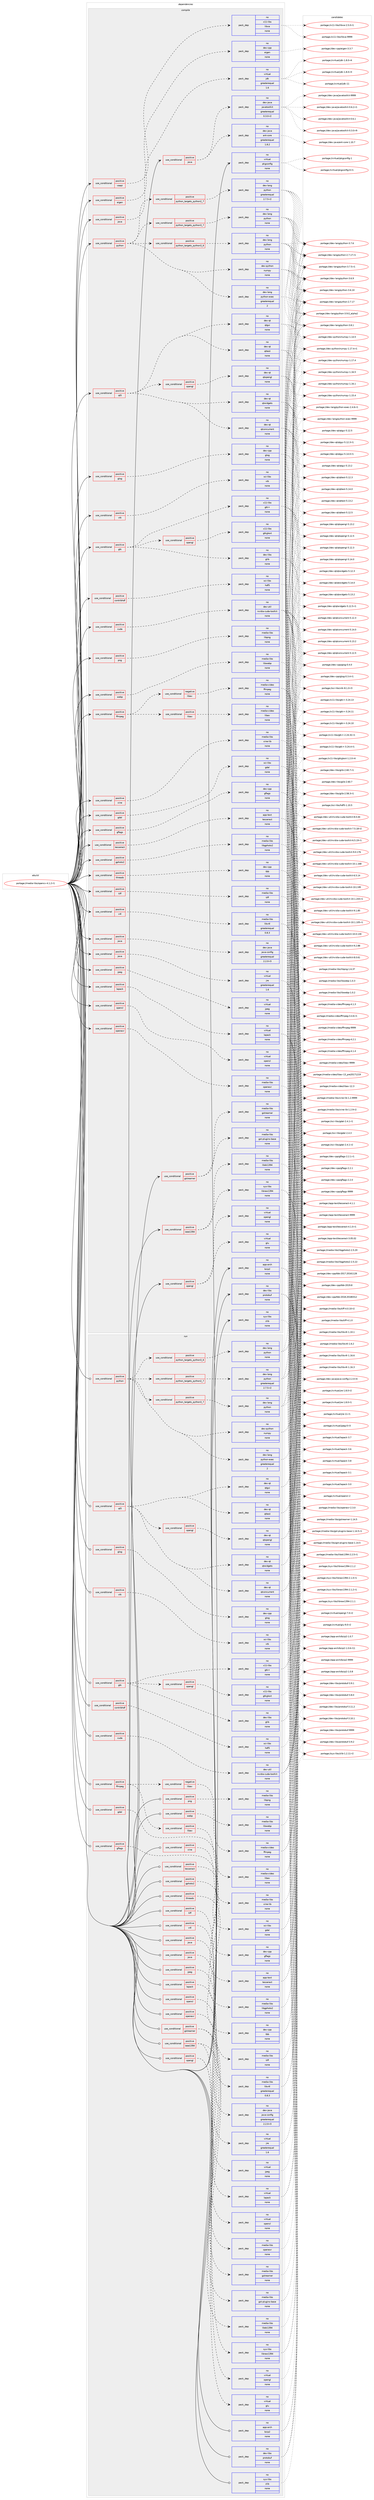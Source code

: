 digraph prolog {

# *************
# Graph options
# *************

newrank=true;
concentrate=true;
compound=true;
graph [rankdir=LR,fontname=Helvetica,fontsize=10,ranksep=1.5];#, ranksep=2.5, nodesep=0.2];
edge  [arrowhead=vee];
node  [fontname=Helvetica,fontsize=10];

# **********
# The ebuild
# **********

subgraph cluster_leftcol {
color=gray;
rank=same;
label=<<i>ebuild</i>>;
id [label="portage://media-libs/opencv-4.1.2-r1", color=red, width=4, href="../media-libs/opencv-4.1.2-r1.svg"];
}

# ****************
# The dependencies
# ****************

subgraph cluster_midcol {
color=gray;
label=<<i>dependencies</i>>;
subgraph cluster_compile {
fillcolor="#eeeeee";
style=filled;
label=<<i>compile</i>>;
subgraph cond46483 {
dependency206053 [label=<<TABLE BORDER="0" CELLBORDER="1" CELLSPACING="0" CELLPADDING="4"><TR><TD ROWSPAN="3" CELLPADDING="10">use_conditional</TD></TR><TR><TD>positive</TD></TR><TR><TD>contribhdf</TD></TR></TABLE>>, shape=none, color=red];
subgraph pack156455 {
dependency206054 [label=<<TABLE BORDER="0" CELLBORDER="1" CELLSPACING="0" CELLPADDING="4" WIDTH="220"><TR><TD ROWSPAN="6" CELLPADDING="30">pack_dep</TD></TR><TR><TD WIDTH="110">no</TD></TR><TR><TD>sci-libs</TD></TR><TR><TD>hdf5</TD></TR><TR><TD>none</TD></TR><TR><TD></TD></TR></TABLE>>, shape=none, color=blue];
}
dependency206053:e -> dependency206054:w [weight=20,style="dashed",arrowhead="vee"];
}
id:e -> dependency206053:w [weight=20,style="solid",arrowhead="vee"];
subgraph cond46484 {
dependency206055 [label=<<TABLE BORDER="0" CELLBORDER="1" CELLSPACING="0" CELLPADDING="4"><TR><TD ROWSPAN="3" CELLPADDING="10">use_conditional</TD></TR><TR><TD>positive</TD></TR><TR><TD>cuda</TD></TR></TABLE>>, shape=none, color=red];
subgraph pack156456 {
dependency206056 [label=<<TABLE BORDER="0" CELLBORDER="1" CELLSPACING="0" CELLPADDING="4" WIDTH="220"><TR><TD ROWSPAN="6" CELLPADDING="30">pack_dep</TD></TR><TR><TD WIDTH="110">no</TD></TR><TR><TD>dev-util</TD></TR><TR><TD>nvidia-cuda-toolkit</TD></TR><TR><TD>none</TD></TR><TR><TD></TD></TR></TABLE>>, shape=none, color=blue];
}
dependency206055:e -> dependency206056:w [weight=20,style="dashed",arrowhead="vee"];
}
id:e -> dependency206055:w [weight=20,style="solid",arrowhead="vee"];
subgraph cond46485 {
dependency206057 [label=<<TABLE BORDER="0" CELLBORDER="1" CELLSPACING="0" CELLPADDING="4"><TR><TD ROWSPAN="3" CELLPADDING="10">use_conditional</TD></TR><TR><TD>positive</TD></TR><TR><TD>eigen</TD></TR></TABLE>>, shape=none, color=red];
subgraph pack156457 {
dependency206058 [label=<<TABLE BORDER="0" CELLBORDER="1" CELLSPACING="0" CELLPADDING="4" WIDTH="220"><TR><TD ROWSPAN="6" CELLPADDING="30">pack_dep</TD></TR><TR><TD WIDTH="110">no</TD></TR><TR><TD>dev-cpp</TD></TR><TR><TD>eigen</TD></TR><TR><TD>none</TD></TR><TR><TD></TD></TR></TABLE>>, shape=none, color=blue];
}
dependency206057:e -> dependency206058:w [weight=20,style="dashed",arrowhead="vee"];
}
id:e -> dependency206057:w [weight=20,style="solid",arrowhead="vee"];
subgraph cond46486 {
dependency206059 [label=<<TABLE BORDER="0" CELLBORDER="1" CELLSPACING="0" CELLPADDING="4"><TR><TD ROWSPAN="3" CELLPADDING="10">use_conditional</TD></TR><TR><TD>positive</TD></TR><TR><TD>ffmpeg</TD></TR></TABLE>>, shape=none, color=red];
subgraph cond46487 {
dependency206060 [label=<<TABLE BORDER="0" CELLBORDER="1" CELLSPACING="0" CELLPADDING="4"><TR><TD ROWSPAN="3" CELLPADDING="10">use_conditional</TD></TR><TR><TD>positive</TD></TR><TR><TD>libav</TD></TR></TABLE>>, shape=none, color=red];
subgraph pack156458 {
dependency206061 [label=<<TABLE BORDER="0" CELLBORDER="1" CELLSPACING="0" CELLPADDING="4" WIDTH="220"><TR><TD ROWSPAN="6" CELLPADDING="30">pack_dep</TD></TR><TR><TD WIDTH="110">no</TD></TR><TR><TD>media-video</TD></TR><TR><TD>libav</TD></TR><TR><TD>none</TD></TR><TR><TD></TD></TR></TABLE>>, shape=none, color=blue];
}
dependency206060:e -> dependency206061:w [weight=20,style="dashed",arrowhead="vee"];
}
dependency206059:e -> dependency206060:w [weight=20,style="dashed",arrowhead="vee"];
subgraph cond46488 {
dependency206062 [label=<<TABLE BORDER="0" CELLBORDER="1" CELLSPACING="0" CELLPADDING="4"><TR><TD ROWSPAN="3" CELLPADDING="10">use_conditional</TD></TR><TR><TD>negative</TD></TR><TR><TD>libav</TD></TR></TABLE>>, shape=none, color=red];
subgraph pack156459 {
dependency206063 [label=<<TABLE BORDER="0" CELLBORDER="1" CELLSPACING="0" CELLPADDING="4" WIDTH="220"><TR><TD ROWSPAN="6" CELLPADDING="30">pack_dep</TD></TR><TR><TD WIDTH="110">no</TD></TR><TR><TD>media-video</TD></TR><TR><TD>ffmpeg</TD></TR><TR><TD>none</TD></TR><TR><TD></TD></TR></TABLE>>, shape=none, color=blue];
}
dependency206062:e -> dependency206063:w [weight=20,style="dashed",arrowhead="vee"];
}
dependency206059:e -> dependency206062:w [weight=20,style="dashed",arrowhead="vee"];
}
id:e -> dependency206059:w [weight=20,style="solid",arrowhead="vee"];
subgraph cond46489 {
dependency206064 [label=<<TABLE BORDER="0" CELLBORDER="1" CELLSPACING="0" CELLPADDING="4"><TR><TD ROWSPAN="3" CELLPADDING="10">use_conditional</TD></TR><TR><TD>positive</TD></TR><TR><TD>gdal</TD></TR></TABLE>>, shape=none, color=red];
subgraph pack156460 {
dependency206065 [label=<<TABLE BORDER="0" CELLBORDER="1" CELLSPACING="0" CELLPADDING="4" WIDTH="220"><TR><TD ROWSPAN="6" CELLPADDING="30">pack_dep</TD></TR><TR><TD WIDTH="110">no</TD></TR><TR><TD>sci-libs</TD></TR><TR><TD>gdal</TD></TR><TR><TD>none</TD></TR><TR><TD></TD></TR></TABLE>>, shape=none, color=blue];
}
dependency206064:e -> dependency206065:w [weight=20,style="dashed",arrowhead="vee"];
}
id:e -> dependency206064:w [weight=20,style="solid",arrowhead="vee"];
subgraph cond46490 {
dependency206066 [label=<<TABLE BORDER="0" CELLBORDER="1" CELLSPACING="0" CELLPADDING="4"><TR><TD ROWSPAN="3" CELLPADDING="10">use_conditional</TD></TR><TR><TD>positive</TD></TR><TR><TD>gflags</TD></TR></TABLE>>, shape=none, color=red];
subgraph pack156461 {
dependency206067 [label=<<TABLE BORDER="0" CELLBORDER="1" CELLSPACING="0" CELLPADDING="4" WIDTH="220"><TR><TD ROWSPAN="6" CELLPADDING="30">pack_dep</TD></TR><TR><TD WIDTH="110">no</TD></TR><TR><TD>dev-cpp</TD></TR><TR><TD>gflags</TD></TR><TR><TD>none</TD></TR><TR><TD></TD></TR></TABLE>>, shape=none, color=blue];
}
dependency206066:e -> dependency206067:w [weight=20,style="dashed",arrowhead="vee"];
}
id:e -> dependency206066:w [weight=20,style="solid",arrowhead="vee"];
subgraph cond46491 {
dependency206068 [label=<<TABLE BORDER="0" CELLBORDER="1" CELLSPACING="0" CELLPADDING="4"><TR><TD ROWSPAN="3" CELLPADDING="10">use_conditional</TD></TR><TR><TD>positive</TD></TR><TR><TD>glog</TD></TR></TABLE>>, shape=none, color=red];
subgraph pack156462 {
dependency206069 [label=<<TABLE BORDER="0" CELLBORDER="1" CELLSPACING="0" CELLPADDING="4" WIDTH="220"><TR><TD ROWSPAN="6" CELLPADDING="30">pack_dep</TD></TR><TR><TD WIDTH="110">no</TD></TR><TR><TD>dev-cpp</TD></TR><TR><TD>glog</TD></TR><TR><TD>none</TD></TR><TR><TD></TD></TR></TABLE>>, shape=none, color=blue];
}
dependency206068:e -> dependency206069:w [weight=20,style="dashed",arrowhead="vee"];
}
id:e -> dependency206068:w [weight=20,style="solid",arrowhead="vee"];
subgraph cond46492 {
dependency206070 [label=<<TABLE BORDER="0" CELLBORDER="1" CELLSPACING="0" CELLPADDING="4"><TR><TD ROWSPAN="3" CELLPADDING="10">use_conditional</TD></TR><TR><TD>positive</TD></TR><TR><TD>gphoto2</TD></TR></TABLE>>, shape=none, color=red];
subgraph pack156463 {
dependency206071 [label=<<TABLE BORDER="0" CELLBORDER="1" CELLSPACING="0" CELLPADDING="4" WIDTH="220"><TR><TD ROWSPAN="6" CELLPADDING="30">pack_dep</TD></TR><TR><TD WIDTH="110">no</TD></TR><TR><TD>media-libs</TD></TR><TR><TD>libgphoto2</TD></TR><TR><TD>none</TD></TR><TR><TD></TD></TR></TABLE>>, shape=none, color=blue];
}
dependency206070:e -> dependency206071:w [weight=20,style="dashed",arrowhead="vee"];
}
id:e -> dependency206070:w [weight=20,style="solid",arrowhead="vee"];
subgraph cond46493 {
dependency206072 [label=<<TABLE BORDER="0" CELLBORDER="1" CELLSPACING="0" CELLPADDING="4"><TR><TD ROWSPAN="3" CELLPADDING="10">use_conditional</TD></TR><TR><TD>positive</TD></TR><TR><TD>gstreamer</TD></TR></TABLE>>, shape=none, color=red];
subgraph pack156464 {
dependency206073 [label=<<TABLE BORDER="0" CELLBORDER="1" CELLSPACING="0" CELLPADDING="4" WIDTH="220"><TR><TD ROWSPAN="6" CELLPADDING="30">pack_dep</TD></TR><TR><TD WIDTH="110">no</TD></TR><TR><TD>media-libs</TD></TR><TR><TD>gstreamer</TD></TR><TR><TD>none</TD></TR><TR><TD></TD></TR></TABLE>>, shape=none, color=blue];
}
dependency206072:e -> dependency206073:w [weight=20,style="dashed",arrowhead="vee"];
subgraph pack156465 {
dependency206074 [label=<<TABLE BORDER="0" CELLBORDER="1" CELLSPACING="0" CELLPADDING="4" WIDTH="220"><TR><TD ROWSPAN="6" CELLPADDING="30">pack_dep</TD></TR><TR><TD WIDTH="110">no</TD></TR><TR><TD>media-libs</TD></TR><TR><TD>gst-plugins-base</TD></TR><TR><TD>none</TD></TR><TR><TD></TD></TR></TABLE>>, shape=none, color=blue];
}
dependency206072:e -> dependency206074:w [weight=20,style="dashed",arrowhead="vee"];
}
id:e -> dependency206072:w [weight=20,style="solid",arrowhead="vee"];
subgraph cond46494 {
dependency206075 [label=<<TABLE BORDER="0" CELLBORDER="1" CELLSPACING="0" CELLPADDING="4"><TR><TD ROWSPAN="3" CELLPADDING="10">use_conditional</TD></TR><TR><TD>positive</TD></TR><TR><TD>gtk</TD></TR></TABLE>>, shape=none, color=red];
subgraph pack156466 {
dependency206076 [label=<<TABLE BORDER="0" CELLBORDER="1" CELLSPACING="0" CELLPADDING="4" WIDTH="220"><TR><TD ROWSPAN="6" CELLPADDING="30">pack_dep</TD></TR><TR><TD WIDTH="110">no</TD></TR><TR><TD>dev-libs</TD></TR><TR><TD>glib</TD></TR><TR><TD>none</TD></TR><TR><TD></TD></TR></TABLE>>, shape=none, color=blue];
}
dependency206075:e -> dependency206076:w [weight=20,style="dashed",arrowhead="vee"];
subgraph pack156467 {
dependency206077 [label=<<TABLE BORDER="0" CELLBORDER="1" CELLSPACING="0" CELLPADDING="4" WIDTH="220"><TR><TD ROWSPAN="6" CELLPADDING="30">pack_dep</TD></TR><TR><TD WIDTH="110">no</TD></TR><TR><TD>x11-libs</TD></TR><TR><TD>gtk+</TD></TR><TR><TD>none</TD></TR><TR><TD></TD></TR></TABLE>>, shape=none, color=blue];
}
dependency206075:e -> dependency206077:w [weight=20,style="dashed",arrowhead="vee"];
subgraph cond46495 {
dependency206078 [label=<<TABLE BORDER="0" CELLBORDER="1" CELLSPACING="0" CELLPADDING="4"><TR><TD ROWSPAN="3" CELLPADDING="10">use_conditional</TD></TR><TR><TD>positive</TD></TR><TR><TD>opengl</TD></TR></TABLE>>, shape=none, color=red];
subgraph pack156468 {
dependency206079 [label=<<TABLE BORDER="0" CELLBORDER="1" CELLSPACING="0" CELLPADDING="4" WIDTH="220"><TR><TD ROWSPAN="6" CELLPADDING="30">pack_dep</TD></TR><TR><TD WIDTH="110">no</TD></TR><TR><TD>x11-libs</TD></TR><TR><TD>gtkglext</TD></TR><TR><TD>none</TD></TR><TR><TD></TD></TR></TABLE>>, shape=none, color=blue];
}
dependency206078:e -> dependency206079:w [weight=20,style="dashed",arrowhead="vee"];
}
dependency206075:e -> dependency206078:w [weight=20,style="dashed",arrowhead="vee"];
}
id:e -> dependency206075:w [weight=20,style="solid",arrowhead="vee"];
subgraph cond46496 {
dependency206080 [label=<<TABLE BORDER="0" CELLBORDER="1" CELLSPACING="0" CELLPADDING="4"><TR><TD ROWSPAN="3" CELLPADDING="10">use_conditional</TD></TR><TR><TD>positive</TD></TR><TR><TD>ieee1394</TD></TR></TABLE>>, shape=none, color=red];
subgraph pack156469 {
dependency206081 [label=<<TABLE BORDER="0" CELLBORDER="1" CELLSPACING="0" CELLPADDING="4" WIDTH="220"><TR><TD ROWSPAN="6" CELLPADDING="30">pack_dep</TD></TR><TR><TD WIDTH="110">no</TD></TR><TR><TD>media-libs</TD></TR><TR><TD>libdc1394</TD></TR><TR><TD>none</TD></TR><TR><TD></TD></TR></TABLE>>, shape=none, color=blue];
}
dependency206080:e -> dependency206081:w [weight=20,style="dashed",arrowhead="vee"];
subgraph pack156470 {
dependency206082 [label=<<TABLE BORDER="0" CELLBORDER="1" CELLSPACING="0" CELLPADDING="4" WIDTH="220"><TR><TD ROWSPAN="6" CELLPADDING="30">pack_dep</TD></TR><TR><TD WIDTH="110">no</TD></TR><TR><TD>sys-libs</TD></TR><TR><TD>libraw1394</TD></TR><TR><TD>none</TD></TR><TR><TD></TD></TR></TABLE>>, shape=none, color=blue];
}
dependency206080:e -> dependency206082:w [weight=20,style="dashed",arrowhead="vee"];
}
id:e -> dependency206080:w [weight=20,style="solid",arrowhead="vee"];
subgraph cond46497 {
dependency206083 [label=<<TABLE BORDER="0" CELLBORDER="1" CELLSPACING="0" CELLPADDING="4"><TR><TD ROWSPAN="3" CELLPADDING="10">use_conditional</TD></TR><TR><TD>positive</TD></TR><TR><TD>java</TD></TR></TABLE>>, shape=none, color=red];
subgraph pack156471 {
dependency206084 [label=<<TABLE BORDER="0" CELLBORDER="1" CELLSPACING="0" CELLPADDING="4" WIDTH="220"><TR><TD ROWSPAN="6" CELLPADDING="30">pack_dep</TD></TR><TR><TD WIDTH="110">no</TD></TR><TR><TD>dev-java</TD></TR><TR><TD>ant-core</TD></TR><TR><TD>greaterequal</TD></TR><TR><TD>1.8.2</TD></TR></TABLE>>, shape=none, color=blue];
}
dependency206083:e -> dependency206084:w [weight=20,style="dashed",arrowhead="vee"];
subgraph pack156472 {
dependency206085 [label=<<TABLE BORDER="0" CELLBORDER="1" CELLSPACING="0" CELLPADDING="4" WIDTH="220"><TR><TD ROWSPAN="6" CELLPADDING="30">pack_dep</TD></TR><TR><TD WIDTH="110">no</TD></TR><TR><TD>dev-java</TD></TR><TR><TD>javatoolkit</TD></TR><TR><TD>greaterequal</TD></TR><TR><TD>0.3.0-r2</TD></TR></TABLE>>, shape=none, color=blue];
}
dependency206083:e -> dependency206085:w [weight=20,style="dashed",arrowhead="vee"];
}
id:e -> dependency206083:w [weight=20,style="solid",arrowhead="vee"];
subgraph cond46498 {
dependency206086 [label=<<TABLE BORDER="0" CELLBORDER="1" CELLSPACING="0" CELLPADDING="4"><TR><TD ROWSPAN="3" CELLPADDING="10">use_conditional</TD></TR><TR><TD>positive</TD></TR><TR><TD>java</TD></TR></TABLE>>, shape=none, color=red];
subgraph pack156473 {
dependency206087 [label=<<TABLE BORDER="0" CELLBORDER="1" CELLSPACING="0" CELLPADDING="4" WIDTH="220"><TR><TD ROWSPAN="6" CELLPADDING="30">pack_dep</TD></TR><TR><TD WIDTH="110">no</TD></TR><TR><TD>dev-java</TD></TR><TR><TD>java-config</TD></TR><TR><TD>greaterequal</TD></TR><TR><TD>2.2.0-r3</TD></TR></TABLE>>, shape=none, color=blue];
}
dependency206086:e -> dependency206087:w [weight=20,style="dashed",arrowhead="vee"];
}
id:e -> dependency206086:w [weight=20,style="solid",arrowhead="vee"];
subgraph cond46499 {
dependency206088 [label=<<TABLE BORDER="0" CELLBORDER="1" CELLSPACING="0" CELLPADDING="4"><TR><TD ROWSPAN="3" CELLPADDING="10">use_conditional</TD></TR><TR><TD>positive</TD></TR><TR><TD>java</TD></TR></TABLE>>, shape=none, color=red];
subgraph pack156474 {
dependency206089 [label=<<TABLE BORDER="0" CELLBORDER="1" CELLSPACING="0" CELLPADDING="4" WIDTH="220"><TR><TD ROWSPAN="6" CELLPADDING="30">pack_dep</TD></TR><TR><TD WIDTH="110">no</TD></TR><TR><TD>virtual</TD></TR><TR><TD>jdk</TD></TR><TR><TD>greaterequal</TD></TR><TR><TD>1.6</TD></TR></TABLE>>, shape=none, color=blue];
}
dependency206088:e -> dependency206089:w [weight=20,style="dashed",arrowhead="vee"];
}
id:e -> dependency206088:w [weight=20,style="solid",arrowhead="vee"];
subgraph cond46500 {
dependency206090 [label=<<TABLE BORDER="0" CELLBORDER="1" CELLSPACING="0" CELLPADDING="4"><TR><TD ROWSPAN="3" CELLPADDING="10">use_conditional</TD></TR><TR><TD>positive</TD></TR><TR><TD>java</TD></TR></TABLE>>, shape=none, color=red];
subgraph pack156475 {
dependency206091 [label=<<TABLE BORDER="0" CELLBORDER="1" CELLSPACING="0" CELLPADDING="4" WIDTH="220"><TR><TD ROWSPAN="6" CELLPADDING="30">pack_dep</TD></TR><TR><TD WIDTH="110">no</TD></TR><TR><TD>virtual</TD></TR><TR><TD>jre</TD></TR><TR><TD>greaterequal</TD></TR><TR><TD>1.6</TD></TR></TABLE>>, shape=none, color=blue];
}
dependency206090:e -> dependency206091:w [weight=20,style="dashed",arrowhead="vee"];
}
id:e -> dependency206090:w [weight=20,style="solid",arrowhead="vee"];
subgraph cond46501 {
dependency206092 [label=<<TABLE BORDER="0" CELLBORDER="1" CELLSPACING="0" CELLPADDING="4"><TR><TD ROWSPAN="3" CELLPADDING="10">use_conditional</TD></TR><TR><TD>positive</TD></TR><TR><TD>jpeg</TD></TR></TABLE>>, shape=none, color=red];
subgraph pack156476 {
dependency206093 [label=<<TABLE BORDER="0" CELLBORDER="1" CELLSPACING="0" CELLPADDING="4" WIDTH="220"><TR><TD ROWSPAN="6" CELLPADDING="30">pack_dep</TD></TR><TR><TD WIDTH="110">no</TD></TR><TR><TD>virtual</TD></TR><TR><TD>jpeg</TD></TR><TR><TD>none</TD></TR><TR><TD></TD></TR></TABLE>>, shape=none, color=blue];
}
dependency206092:e -> dependency206093:w [weight=20,style="dashed",arrowhead="vee"];
}
id:e -> dependency206092:w [weight=20,style="solid",arrowhead="vee"];
subgraph cond46502 {
dependency206094 [label=<<TABLE BORDER="0" CELLBORDER="1" CELLSPACING="0" CELLPADDING="4"><TR><TD ROWSPAN="3" CELLPADDING="10">use_conditional</TD></TR><TR><TD>positive</TD></TR><TR><TD>lapack</TD></TR></TABLE>>, shape=none, color=red];
subgraph pack156477 {
dependency206095 [label=<<TABLE BORDER="0" CELLBORDER="1" CELLSPACING="0" CELLPADDING="4" WIDTH="220"><TR><TD ROWSPAN="6" CELLPADDING="30">pack_dep</TD></TR><TR><TD WIDTH="110">no</TD></TR><TR><TD>virtual</TD></TR><TR><TD>lapack</TD></TR><TR><TD>none</TD></TR><TR><TD></TD></TR></TABLE>>, shape=none, color=blue];
}
dependency206094:e -> dependency206095:w [weight=20,style="dashed",arrowhead="vee"];
}
id:e -> dependency206094:w [weight=20,style="solid",arrowhead="vee"];
subgraph cond46503 {
dependency206096 [label=<<TABLE BORDER="0" CELLBORDER="1" CELLSPACING="0" CELLPADDING="4"><TR><TD ROWSPAN="3" CELLPADDING="10">use_conditional</TD></TR><TR><TD>positive</TD></TR><TR><TD>opencl</TD></TR></TABLE>>, shape=none, color=red];
subgraph pack156478 {
dependency206097 [label=<<TABLE BORDER="0" CELLBORDER="1" CELLSPACING="0" CELLPADDING="4" WIDTH="220"><TR><TD ROWSPAN="6" CELLPADDING="30">pack_dep</TD></TR><TR><TD WIDTH="110">no</TD></TR><TR><TD>virtual</TD></TR><TR><TD>opencl</TD></TR><TR><TD>none</TD></TR><TR><TD></TD></TR></TABLE>>, shape=none, color=blue];
}
dependency206096:e -> dependency206097:w [weight=20,style="dashed",arrowhead="vee"];
}
id:e -> dependency206096:w [weight=20,style="solid",arrowhead="vee"];
subgraph cond46504 {
dependency206098 [label=<<TABLE BORDER="0" CELLBORDER="1" CELLSPACING="0" CELLPADDING="4"><TR><TD ROWSPAN="3" CELLPADDING="10">use_conditional</TD></TR><TR><TD>positive</TD></TR><TR><TD>openexr</TD></TR></TABLE>>, shape=none, color=red];
subgraph pack156479 {
dependency206099 [label=<<TABLE BORDER="0" CELLBORDER="1" CELLSPACING="0" CELLPADDING="4" WIDTH="220"><TR><TD ROWSPAN="6" CELLPADDING="30">pack_dep</TD></TR><TR><TD WIDTH="110">no</TD></TR><TR><TD>media-libs</TD></TR><TR><TD>openexr</TD></TR><TR><TD>none</TD></TR><TR><TD></TD></TR></TABLE>>, shape=none, color=blue];
}
dependency206098:e -> dependency206099:w [weight=20,style="dashed",arrowhead="vee"];
}
id:e -> dependency206098:w [weight=20,style="solid",arrowhead="vee"];
subgraph cond46505 {
dependency206100 [label=<<TABLE BORDER="0" CELLBORDER="1" CELLSPACING="0" CELLPADDING="4"><TR><TD ROWSPAN="3" CELLPADDING="10">use_conditional</TD></TR><TR><TD>positive</TD></TR><TR><TD>opengl</TD></TR></TABLE>>, shape=none, color=red];
subgraph pack156480 {
dependency206101 [label=<<TABLE BORDER="0" CELLBORDER="1" CELLSPACING="0" CELLPADDING="4" WIDTH="220"><TR><TD ROWSPAN="6" CELLPADDING="30">pack_dep</TD></TR><TR><TD WIDTH="110">no</TD></TR><TR><TD>virtual</TD></TR><TR><TD>opengl</TD></TR><TR><TD>none</TD></TR><TR><TD></TD></TR></TABLE>>, shape=none, color=blue];
}
dependency206100:e -> dependency206101:w [weight=20,style="dashed",arrowhead="vee"];
subgraph pack156481 {
dependency206102 [label=<<TABLE BORDER="0" CELLBORDER="1" CELLSPACING="0" CELLPADDING="4" WIDTH="220"><TR><TD ROWSPAN="6" CELLPADDING="30">pack_dep</TD></TR><TR><TD WIDTH="110">no</TD></TR><TR><TD>virtual</TD></TR><TR><TD>glu</TD></TR><TR><TD>none</TD></TR><TR><TD></TD></TR></TABLE>>, shape=none, color=blue];
}
dependency206100:e -> dependency206102:w [weight=20,style="dashed",arrowhead="vee"];
}
id:e -> dependency206100:w [weight=20,style="solid",arrowhead="vee"];
subgraph cond46506 {
dependency206103 [label=<<TABLE BORDER="0" CELLBORDER="1" CELLSPACING="0" CELLPADDING="4"><TR><TD ROWSPAN="3" CELLPADDING="10">use_conditional</TD></TR><TR><TD>positive</TD></TR><TR><TD>png</TD></TR></TABLE>>, shape=none, color=red];
subgraph pack156482 {
dependency206104 [label=<<TABLE BORDER="0" CELLBORDER="1" CELLSPACING="0" CELLPADDING="4" WIDTH="220"><TR><TD ROWSPAN="6" CELLPADDING="30">pack_dep</TD></TR><TR><TD WIDTH="110">no</TD></TR><TR><TD>media-libs</TD></TR><TR><TD>libpng</TD></TR><TR><TD>none</TD></TR><TR><TD></TD></TR></TABLE>>, shape=none, color=blue];
}
dependency206103:e -> dependency206104:w [weight=20,style="dashed",arrowhead="vee"];
}
id:e -> dependency206103:w [weight=20,style="solid",arrowhead="vee"];
subgraph cond46507 {
dependency206105 [label=<<TABLE BORDER="0" CELLBORDER="1" CELLSPACING="0" CELLPADDING="4"><TR><TD ROWSPAN="3" CELLPADDING="10">use_conditional</TD></TR><TR><TD>positive</TD></TR><TR><TD>python</TD></TR></TABLE>>, shape=none, color=red];
subgraph cond46508 {
dependency206106 [label=<<TABLE BORDER="0" CELLBORDER="1" CELLSPACING="0" CELLPADDING="4"><TR><TD ROWSPAN="3" CELLPADDING="10">use_conditional</TD></TR><TR><TD>positive</TD></TR><TR><TD>python_targets_python2_7</TD></TR></TABLE>>, shape=none, color=red];
subgraph pack156483 {
dependency206107 [label=<<TABLE BORDER="0" CELLBORDER="1" CELLSPACING="0" CELLPADDING="4" WIDTH="220"><TR><TD ROWSPAN="6" CELLPADDING="30">pack_dep</TD></TR><TR><TD WIDTH="110">no</TD></TR><TR><TD>dev-lang</TD></TR><TR><TD>python</TD></TR><TR><TD>greaterequal</TD></TR><TR><TD>2.7.5-r2</TD></TR></TABLE>>, shape=none, color=blue];
}
dependency206106:e -> dependency206107:w [weight=20,style="dashed",arrowhead="vee"];
}
dependency206105:e -> dependency206106:w [weight=20,style="dashed",arrowhead="vee"];
subgraph cond46509 {
dependency206108 [label=<<TABLE BORDER="0" CELLBORDER="1" CELLSPACING="0" CELLPADDING="4"><TR><TD ROWSPAN="3" CELLPADDING="10">use_conditional</TD></TR><TR><TD>positive</TD></TR><TR><TD>python_targets_python3_6</TD></TR></TABLE>>, shape=none, color=red];
subgraph pack156484 {
dependency206109 [label=<<TABLE BORDER="0" CELLBORDER="1" CELLSPACING="0" CELLPADDING="4" WIDTH="220"><TR><TD ROWSPAN="6" CELLPADDING="30">pack_dep</TD></TR><TR><TD WIDTH="110">no</TD></TR><TR><TD>dev-lang</TD></TR><TR><TD>python</TD></TR><TR><TD>none</TD></TR><TR><TD></TD></TR></TABLE>>, shape=none, color=blue];
}
dependency206108:e -> dependency206109:w [weight=20,style="dashed",arrowhead="vee"];
}
dependency206105:e -> dependency206108:w [weight=20,style="dashed",arrowhead="vee"];
subgraph cond46510 {
dependency206110 [label=<<TABLE BORDER="0" CELLBORDER="1" CELLSPACING="0" CELLPADDING="4"><TR><TD ROWSPAN="3" CELLPADDING="10">use_conditional</TD></TR><TR><TD>positive</TD></TR><TR><TD>python_targets_python3_7</TD></TR></TABLE>>, shape=none, color=red];
subgraph pack156485 {
dependency206111 [label=<<TABLE BORDER="0" CELLBORDER="1" CELLSPACING="0" CELLPADDING="4" WIDTH="220"><TR><TD ROWSPAN="6" CELLPADDING="30">pack_dep</TD></TR><TR><TD WIDTH="110">no</TD></TR><TR><TD>dev-lang</TD></TR><TR><TD>python</TD></TR><TR><TD>none</TD></TR><TR><TD></TD></TR></TABLE>>, shape=none, color=blue];
}
dependency206110:e -> dependency206111:w [weight=20,style="dashed",arrowhead="vee"];
}
dependency206105:e -> dependency206110:w [weight=20,style="dashed",arrowhead="vee"];
subgraph pack156486 {
dependency206112 [label=<<TABLE BORDER="0" CELLBORDER="1" CELLSPACING="0" CELLPADDING="4" WIDTH="220"><TR><TD ROWSPAN="6" CELLPADDING="30">pack_dep</TD></TR><TR><TD WIDTH="110">no</TD></TR><TR><TD>dev-lang</TD></TR><TR><TD>python-exec</TD></TR><TR><TD>greaterequal</TD></TR><TR><TD>2</TD></TR></TABLE>>, shape=none, color=blue];
}
dependency206105:e -> dependency206112:w [weight=20,style="dashed",arrowhead="vee"];
subgraph pack156487 {
dependency206113 [label=<<TABLE BORDER="0" CELLBORDER="1" CELLSPACING="0" CELLPADDING="4" WIDTH="220"><TR><TD ROWSPAN="6" CELLPADDING="30">pack_dep</TD></TR><TR><TD WIDTH="110">no</TD></TR><TR><TD>dev-python</TD></TR><TR><TD>numpy</TD></TR><TR><TD>none</TD></TR><TR><TD></TD></TR></TABLE>>, shape=none, color=blue];
}
dependency206105:e -> dependency206113:w [weight=20,style="dashed",arrowhead="vee"];
}
id:e -> dependency206105:w [weight=20,style="solid",arrowhead="vee"];
subgraph cond46511 {
dependency206114 [label=<<TABLE BORDER="0" CELLBORDER="1" CELLSPACING="0" CELLPADDING="4"><TR><TD ROWSPAN="3" CELLPADDING="10">use_conditional</TD></TR><TR><TD>positive</TD></TR><TR><TD>qt5</TD></TR></TABLE>>, shape=none, color=red];
subgraph pack156488 {
dependency206115 [label=<<TABLE BORDER="0" CELLBORDER="1" CELLSPACING="0" CELLPADDING="4" WIDTH="220"><TR><TD ROWSPAN="6" CELLPADDING="30">pack_dep</TD></TR><TR><TD WIDTH="110">no</TD></TR><TR><TD>dev-qt</TD></TR><TR><TD>qtgui</TD></TR><TR><TD>none</TD></TR><TR><TD></TD></TR></TABLE>>, shape=none, color=blue];
}
dependency206114:e -> dependency206115:w [weight=20,style="dashed",arrowhead="vee"];
subgraph pack156489 {
dependency206116 [label=<<TABLE BORDER="0" CELLBORDER="1" CELLSPACING="0" CELLPADDING="4" WIDTH="220"><TR><TD ROWSPAN="6" CELLPADDING="30">pack_dep</TD></TR><TR><TD WIDTH="110">no</TD></TR><TR><TD>dev-qt</TD></TR><TR><TD>qtwidgets</TD></TR><TR><TD>none</TD></TR><TR><TD></TD></TR></TABLE>>, shape=none, color=blue];
}
dependency206114:e -> dependency206116:w [weight=20,style="dashed",arrowhead="vee"];
subgraph pack156490 {
dependency206117 [label=<<TABLE BORDER="0" CELLBORDER="1" CELLSPACING="0" CELLPADDING="4" WIDTH="220"><TR><TD ROWSPAN="6" CELLPADDING="30">pack_dep</TD></TR><TR><TD WIDTH="110">no</TD></TR><TR><TD>dev-qt</TD></TR><TR><TD>qttest</TD></TR><TR><TD>none</TD></TR><TR><TD></TD></TR></TABLE>>, shape=none, color=blue];
}
dependency206114:e -> dependency206117:w [weight=20,style="dashed",arrowhead="vee"];
subgraph pack156491 {
dependency206118 [label=<<TABLE BORDER="0" CELLBORDER="1" CELLSPACING="0" CELLPADDING="4" WIDTH="220"><TR><TD ROWSPAN="6" CELLPADDING="30">pack_dep</TD></TR><TR><TD WIDTH="110">no</TD></TR><TR><TD>dev-qt</TD></TR><TR><TD>qtconcurrent</TD></TR><TR><TD>none</TD></TR><TR><TD></TD></TR></TABLE>>, shape=none, color=blue];
}
dependency206114:e -> dependency206118:w [weight=20,style="dashed",arrowhead="vee"];
subgraph cond46512 {
dependency206119 [label=<<TABLE BORDER="0" CELLBORDER="1" CELLSPACING="0" CELLPADDING="4"><TR><TD ROWSPAN="3" CELLPADDING="10">use_conditional</TD></TR><TR><TD>positive</TD></TR><TR><TD>opengl</TD></TR></TABLE>>, shape=none, color=red];
subgraph pack156492 {
dependency206120 [label=<<TABLE BORDER="0" CELLBORDER="1" CELLSPACING="0" CELLPADDING="4" WIDTH="220"><TR><TD ROWSPAN="6" CELLPADDING="30">pack_dep</TD></TR><TR><TD WIDTH="110">no</TD></TR><TR><TD>dev-qt</TD></TR><TR><TD>qtopengl</TD></TR><TR><TD>none</TD></TR><TR><TD></TD></TR></TABLE>>, shape=none, color=blue];
}
dependency206119:e -> dependency206120:w [weight=20,style="dashed",arrowhead="vee"];
}
dependency206114:e -> dependency206119:w [weight=20,style="dashed",arrowhead="vee"];
}
id:e -> dependency206114:w [weight=20,style="solid",arrowhead="vee"];
subgraph cond46513 {
dependency206121 [label=<<TABLE BORDER="0" CELLBORDER="1" CELLSPACING="0" CELLPADDING="4"><TR><TD ROWSPAN="3" CELLPADDING="10">use_conditional</TD></TR><TR><TD>positive</TD></TR><TR><TD>tesseract</TD></TR></TABLE>>, shape=none, color=red];
subgraph pack156493 {
dependency206122 [label=<<TABLE BORDER="0" CELLBORDER="1" CELLSPACING="0" CELLPADDING="4" WIDTH="220"><TR><TD ROWSPAN="6" CELLPADDING="30">pack_dep</TD></TR><TR><TD WIDTH="110">no</TD></TR><TR><TD>app-text</TD></TR><TR><TD>tesseract</TD></TR><TR><TD>none</TD></TR><TR><TD></TD></TR></TABLE>>, shape=none, color=blue];
}
dependency206121:e -> dependency206122:w [weight=20,style="dashed",arrowhead="vee"];
}
id:e -> dependency206121:w [weight=20,style="solid",arrowhead="vee"];
subgraph cond46514 {
dependency206123 [label=<<TABLE BORDER="0" CELLBORDER="1" CELLSPACING="0" CELLPADDING="4"><TR><TD ROWSPAN="3" CELLPADDING="10">use_conditional</TD></TR><TR><TD>positive</TD></TR><TR><TD>threads</TD></TR></TABLE>>, shape=none, color=red];
subgraph pack156494 {
dependency206124 [label=<<TABLE BORDER="0" CELLBORDER="1" CELLSPACING="0" CELLPADDING="4" WIDTH="220"><TR><TD ROWSPAN="6" CELLPADDING="30">pack_dep</TD></TR><TR><TD WIDTH="110">no</TD></TR><TR><TD>dev-cpp</TD></TR><TR><TD>tbb</TD></TR><TR><TD>none</TD></TR><TR><TD></TD></TR></TABLE>>, shape=none, color=blue];
}
dependency206123:e -> dependency206124:w [weight=20,style="dashed",arrowhead="vee"];
}
id:e -> dependency206123:w [weight=20,style="solid",arrowhead="vee"];
subgraph cond46515 {
dependency206125 [label=<<TABLE BORDER="0" CELLBORDER="1" CELLSPACING="0" CELLPADDING="4"><TR><TD ROWSPAN="3" CELLPADDING="10">use_conditional</TD></TR><TR><TD>positive</TD></TR><TR><TD>tiff</TD></TR></TABLE>>, shape=none, color=red];
subgraph pack156495 {
dependency206126 [label=<<TABLE BORDER="0" CELLBORDER="1" CELLSPACING="0" CELLPADDING="4" WIDTH="220"><TR><TD ROWSPAN="6" CELLPADDING="30">pack_dep</TD></TR><TR><TD WIDTH="110">no</TD></TR><TR><TD>media-libs</TD></TR><TR><TD>tiff</TD></TR><TR><TD>none</TD></TR><TR><TD></TD></TR></TABLE>>, shape=none, color=blue];
}
dependency206125:e -> dependency206126:w [weight=20,style="dashed",arrowhead="vee"];
}
id:e -> dependency206125:w [weight=20,style="solid",arrowhead="vee"];
subgraph cond46516 {
dependency206127 [label=<<TABLE BORDER="0" CELLBORDER="1" CELLSPACING="0" CELLPADDING="4"><TR><TD ROWSPAN="3" CELLPADDING="10">use_conditional</TD></TR><TR><TD>positive</TD></TR><TR><TD>v4l</TD></TR></TABLE>>, shape=none, color=red];
subgraph pack156496 {
dependency206128 [label=<<TABLE BORDER="0" CELLBORDER="1" CELLSPACING="0" CELLPADDING="4" WIDTH="220"><TR><TD ROWSPAN="6" CELLPADDING="30">pack_dep</TD></TR><TR><TD WIDTH="110">no</TD></TR><TR><TD>media-libs</TD></TR><TR><TD>libv4l</TD></TR><TR><TD>greaterequal</TD></TR><TR><TD>0.8.3</TD></TR></TABLE>>, shape=none, color=blue];
}
dependency206127:e -> dependency206128:w [weight=20,style="dashed",arrowhead="vee"];
}
id:e -> dependency206127:w [weight=20,style="solid",arrowhead="vee"];
subgraph cond46517 {
dependency206129 [label=<<TABLE BORDER="0" CELLBORDER="1" CELLSPACING="0" CELLPADDING="4"><TR><TD ROWSPAN="3" CELLPADDING="10">use_conditional</TD></TR><TR><TD>positive</TD></TR><TR><TD>vaapi</TD></TR></TABLE>>, shape=none, color=red];
subgraph pack156497 {
dependency206130 [label=<<TABLE BORDER="0" CELLBORDER="1" CELLSPACING="0" CELLPADDING="4" WIDTH="220"><TR><TD ROWSPAN="6" CELLPADDING="30">pack_dep</TD></TR><TR><TD WIDTH="110">no</TD></TR><TR><TD>x11-libs</TD></TR><TR><TD>libva</TD></TR><TR><TD>none</TD></TR><TR><TD></TD></TR></TABLE>>, shape=none, color=blue];
}
dependency206129:e -> dependency206130:w [weight=20,style="dashed",arrowhead="vee"];
}
id:e -> dependency206129:w [weight=20,style="solid",arrowhead="vee"];
subgraph cond46518 {
dependency206131 [label=<<TABLE BORDER="0" CELLBORDER="1" CELLSPACING="0" CELLPADDING="4"><TR><TD ROWSPAN="3" CELLPADDING="10">use_conditional</TD></TR><TR><TD>positive</TD></TR><TR><TD>vtk</TD></TR></TABLE>>, shape=none, color=red];
subgraph pack156498 {
dependency206132 [label=<<TABLE BORDER="0" CELLBORDER="1" CELLSPACING="0" CELLPADDING="4" WIDTH="220"><TR><TD ROWSPAN="6" CELLPADDING="30">pack_dep</TD></TR><TR><TD WIDTH="110">no</TD></TR><TR><TD>sci-libs</TD></TR><TR><TD>vtk</TD></TR><TR><TD>none</TD></TR><TR><TD></TD></TR></TABLE>>, shape=none, color=blue];
}
dependency206131:e -> dependency206132:w [weight=20,style="dashed",arrowhead="vee"];
}
id:e -> dependency206131:w [weight=20,style="solid",arrowhead="vee"];
subgraph cond46519 {
dependency206133 [label=<<TABLE BORDER="0" CELLBORDER="1" CELLSPACING="0" CELLPADDING="4"><TR><TD ROWSPAN="3" CELLPADDING="10">use_conditional</TD></TR><TR><TD>positive</TD></TR><TR><TD>webp</TD></TR></TABLE>>, shape=none, color=red];
subgraph pack156499 {
dependency206134 [label=<<TABLE BORDER="0" CELLBORDER="1" CELLSPACING="0" CELLPADDING="4" WIDTH="220"><TR><TD ROWSPAN="6" CELLPADDING="30">pack_dep</TD></TR><TR><TD WIDTH="110">no</TD></TR><TR><TD>media-libs</TD></TR><TR><TD>libwebp</TD></TR><TR><TD>none</TD></TR><TR><TD></TD></TR></TABLE>>, shape=none, color=blue];
}
dependency206133:e -> dependency206134:w [weight=20,style="dashed",arrowhead="vee"];
}
id:e -> dependency206133:w [weight=20,style="solid",arrowhead="vee"];
subgraph cond46520 {
dependency206135 [label=<<TABLE BORDER="0" CELLBORDER="1" CELLSPACING="0" CELLPADDING="4"><TR><TD ROWSPAN="3" CELLPADDING="10">use_conditional</TD></TR><TR><TD>positive</TD></TR><TR><TD>xine</TD></TR></TABLE>>, shape=none, color=red];
subgraph pack156500 {
dependency206136 [label=<<TABLE BORDER="0" CELLBORDER="1" CELLSPACING="0" CELLPADDING="4" WIDTH="220"><TR><TD ROWSPAN="6" CELLPADDING="30">pack_dep</TD></TR><TR><TD WIDTH="110">no</TD></TR><TR><TD>media-libs</TD></TR><TR><TD>xine-lib</TD></TR><TR><TD>none</TD></TR><TR><TD></TD></TR></TABLE>>, shape=none, color=blue];
}
dependency206135:e -> dependency206136:w [weight=20,style="dashed",arrowhead="vee"];
}
id:e -> dependency206135:w [weight=20,style="solid",arrowhead="vee"];
subgraph pack156501 {
dependency206137 [label=<<TABLE BORDER="0" CELLBORDER="1" CELLSPACING="0" CELLPADDING="4" WIDTH="220"><TR><TD ROWSPAN="6" CELLPADDING="30">pack_dep</TD></TR><TR><TD WIDTH="110">no</TD></TR><TR><TD>app-arch</TD></TR><TR><TD>bzip2</TD></TR><TR><TD>none</TD></TR><TR><TD></TD></TR></TABLE>>, shape=none, color=blue];
}
id:e -> dependency206137:w [weight=20,style="solid",arrowhead="vee"];
subgraph pack156502 {
dependency206138 [label=<<TABLE BORDER="0" CELLBORDER="1" CELLSPACING="0" CELLPADDING="4" WIDTH="220"><TR><TD ROWSPAN="6" CELLPADDING="30">pack_dep</TD></TR><TR><TD WIDTH="110">no</TD></TR><TR><TD>dev-libs</TD></TR><TR><TD>protobuf</TD></TR><TR><TD>none</TD></TR><TR><TD></TD></TR></TABLE>>, shape=none, color=blue];
}
id:e -> dependency206138:w [weight=20,style="solid",arrowhead="vee"];
subgraph pack156503 {
dependency206139 [label=<<TABLE BORDER="0" CELLBORDER="1" CELLSPACING="0" CELLPADDING="4" WIDTH="220"><TR><TD ROWSPAN="6" CELLPADDING="30">pack_dep</TD></TR><TR><TD WIDTH="110">no</TD></TR><TR><TD>sys-libs</TD></TR><TR><TD>zlib</TD></TR><TR><TD>none</TD></TR><TR><TD></TD></TR></TABLE>>, shape=none, color=blue];
}
id:e -> dependency206139:w [weight=20,style="solid",arrowhead="vee"];
subgraph pack156504 {
dependency206140 [label=<<TABLE BORDER="0" CELLBORDER="1" CELLSPACING="0" CELLPADDING="4" WIDTH="220"><TR><TD ROWSPAN="6" CELLPADDING="30">pack_dep</TD></TR><TR><TD WIDTH="110">no</TD></TR><TR><TD>virtual</TD></TR><TR><TD>pkgconfig</TD></TR><TR><TD>none</TD></TR><TR><TD></TD></TR></TABLE>>, shape=none, color=blue];
}
id:e -> dependency206140:w [weight=20,style="solid",arrowhead="vee"];
}
subgraph cluster_compileandrun {
fillcolor="#eeeeee";
style=filled;
label=<<i>compile and run</i>>;
}
subgraph cluster_run {
fillcolor="#eeeeee";
style=filled;
label=<<i>run</i>>;
subgraph cond46521 {
dependency206141 [label=<<TABLE BORDER="0" CELLBORDER="1" CELLSPACING="0" CELLPADDING="4"><TR><TD ROWSPAN="3" CELLPADDING="10">use_conditional</TD></TR><TR><TD>positive</TD></TR><TR><TD>contribhdf</TD></TR></TABLE>>, shape=none, color=red];
subgraph pack156505 {
dependency206142 [label=<<TABLE BORDER="0" CELLBORDER="1" CELLSPACING="0" CELLPADDING="4" WIDTH="220"><TR><TD ROWSPAN="6" CELLPADDING="30">pack_dep</TD></TR><TR><TD WIDTH="110">no</TD></TR><TR><TD>sci-libs</TD></TR><TR><TD>hdf5</TD></TR><TR><TD>none</TD></TR><TR><TD></TD></TR></TABLE>>, shape=none, color=blue];
}
dependency206141:e -> dependency206142:w [weight=20,style="dashed",arrowhead="vee"];
}
id:e -> dependency206141:w [weight=20,style="solid",arrowhead="odot"];
subgraph cond46522 {
dependency206143 [label=<<TABLE BORDER="0" CELLBORDER="1" CELLSPACING="0" CELLPADDING="4"><TR><TD ROWSPAN="3" CELLPADDING="10">use_conditional</TD></TR><TR><TD>positive</TD></TR><TR><TD>cuda</TD></TR></TABLE>>, shape=none, color=red];
subgraph pack156506 {
dependency206144 [label=<<TABLE BORDER="0" CELLBORDER="1" CELLSPACING="0" CELLPADDING="4" WIDTH="220"><TR><TD ROWSPAN="6" CELLPADDING="30">pack_dep</TD></TR><TR><TD WIDTH="110">no</TD></TR><TR><TD>dev-util</TD></TR><TR><TD>nvidia-cuda-toolkit</TD></TR><TR><TD>none</TD></TR><TR><TD></TD></TR></TABLE>>, shape=none, color=blue];
}
dependency206143:e -> dependency206144:w [weight=20,style="dashed",arrowhead="vee"];
}
id:e -> dependency206143:w [weight=20,style="solid",arrowhead="odot"];
subgraph cond46523 {
dependency206145 [label=<<TABLE BORDER="0" CELLBORDER="1" CELLSPACING="0" CELLPADDING="4"><TR><TD ROWSPAN="3" CELLPADDING="10">use_conditional</TD></TR><TR><TD>positive</TD></TR><TR><TD>ffmpeg</TD></TR></TABLE>>, shape=none, color=red];
subgraph cond46524 {
dependency206146 [label=<<TABLE BORDER="0" CELLBORDER="1" CELLSPACING="0" CELLPADDING="4"><TR><TD ROWSPAN="3" CELLPADDING="10">use_conditional</TD></TR><TR><TD>positive</TD></TR><TR><TD>libav</TD></TR></TABLE>>, shape=none, color=red];
subgraph pack156507 {
dependency206147 [label=<<TABLE BORDER="0" CELLBORDER="1" CELLSPACING="0" CELLPADDING="4" WIDTH="220"><TR><TD ROWSPAN="6" CELLPADDING="30">pack_dep</TD></TR><TR><TD WIDTH="110">no</TD></TR><TR><TD>media-video</TD></TR><TR><TD>libav</TD></TR><TR><TD>none</TD></TR><TR><TD></TD></TR></TABLE>>, shape=none, color=blue];
}
dependency206146:e -> dependency206147:w [weight=20,style="dashed",arrowhead="vee"];
}
dependency206145:e -> dependency206146:w [weight=20,style="dashed",arrowhead="vee"];
subgraph cond46525 {
dependency206148 [label=<<TABLE BORDER="0" CELLBORDER="1" CELLSPACING="0" CELLPADDING="4"><TR><TD ROWSPAN="3" CELLPADDING="10">use_conditional</TD></TR><TR><TD>negative</TD></TR><TR><TD>libav</TD></TR></TABLE>>, shape=none, color=red];
subgraph pack156508 {
dependency206149 [label=<<TABLE BORDER="0" CELLBORDER="1" CELLSPACING="0" CELLPADDING="4" WIDTH="220"><TR><TD ROWSPAN="6" CELLPADDING="30">pack_dep</TD></TR><TR><TD WIDTH="110">no</TD></TR><TR><TD>media-video</TD></TR><TR><TD>ffmpeg</TD></TR><TR><TD>none</TD></TR><TR><TD></TD></TR></TABLE>>, shape=none, color=blue];
}
dependency206148:e -> dependency206149:w [weight=20,style="dashed",arrowhead="vee"];
}
dependency206145:e -> dependency206148:w [weight=20,style="dashed",arrowhead="vee"];
}
id:e -> dependency206145:w [weight=20,style="solid",arrowhead="odot"];
subgraph cond46526 {
dependency206150 [label=<<TABLE BORDER="0" CELLBORDER="1" CELLSPACING="0" CELLPADDING="4"><TR><TD ROWSPAN="3" CELLPADDING="10">use_conditional</TD></TR><TR><TD>positive</TD></TR><TR><TD>gdal</TD></TR></TABLE>>, shape=none, color=red];
subgraph pack156509 {
dependency206151 [label=<<TABLE BORDER="0" CELLBORDER="1" CELLSPACING="0" CELLPADDING="4" WIDTH="220"><TR><TD ROWSPAN="6" CELLPADDING="30">pack_dep</TD></TR><TR><TD WIDTH="110">no</TD></TR><TR><TD>sci-libs</TD></TR><TR><TD>gdal</TD></TR><TR><TD>none</TD></TR><TR><TD></TD></TR></TABLE>>, shape=none, color=blue];
}
dependency206150:e -> dependency206151:w [weight=20,style="dashed",arrowhead="vee"];
}
id:e -> dependency206150:w [weight=20,style="solid",arrowhead="odot"];
subgraph cond46527 {
dependency206152 [label=<<TABLE BORDER="0" CELLBORDER="1" CELLSPACING="0" CELLPADDING="4"><TR><TD ROWSPAN="3" CELLPADDING="10">use_conditional</TD></TR><TR><TD>positive</TD></TR><TR><TD>gflags</TD></TR></TABLE>>, shape=none, color=red];
subgraph pack156510 {
dependency206153 [label=<<TABLE BORDER="0" CELLBORDER="1" CELLSPACING="0" CELLPADDING="4" WIDTH="220"><TR><TD ROWSPAN="6" CELLPADDING="30">pack_dep</TD></TR><TR><TD WIDTH="110">no</TD></TR><TR><TD>dev-cpp</TD></TR><TR><TD>gflags</TD></TR><TR><TD>none</TD></TR><TR><TD></TD></TR></TABLE>>, shape=none, color=blue];
}
dependency206152:e -> dependency206153:w [weight=20,style="dashed",arrowhead="vee"];
}
id:e -> dependency206152:w [weight=20,style="solid",arrowhead="odot"];
subgraph cond46528 {
dependency206154 [label=<<TABLE BORDER="0" CELLBORDER="1" CELLSPACING="0" CELLPADDING="4"><TR><TD ROWSPAN="3" CELLPADDING="10">use_conditional</TD></TR><TR><TD>positive</TD></TR><TR><TD>glog</TD></TR></TABLE>>, shape=none, color=red];
subgraph pack156511 {
dependency206155 [label=<<TABLE BORDER="0" CELLBORDER="1" CELLSPACING="0" CELLPADDING="4" WIDTH="220"><TR><TD ROWSPAN="6" CELLPADDING="30">pack_dep</TD></TR><TR><TD WIDTH="110">no</TD></TR><TR><TD>dev-cpp</TD></TR><TR><TD>glog</TD></TR><TR><TD>none</TD></TR><TR><TD></TD></TR></TABLE>>, shape=none, color=blue];
}
dependency206154:e -> dependency206155:w [weight=20,style="dashed",arrowhead="vee"];
}
id:e -> dependency206154:w [weight=20,style="solid",arrowhead="odot"];
subgraph cond46529 {
dependency206156 [label=<<TABLE BORDER="0" CELLBORDER="1" CELLSPACING="0" CELLPADDING="4"><TR><TD ROWSPAN="3" CELLPADDING="10">use_conditional</TD></TR><TR><TD>positive</TD></TR><TR><TD>gphoto2</TD></TR></TABLE>>, shape=none, color=red];
subgraph pack156512 {
dependency206157 [label=<<TABLE BORDER="0" CELLBORDER="1" CELLSPACING="0" CELLPADDING="4" WIDTH="220"><TR><TD ROWSPAN="6" CELLPADDING="30">pack_dep</TD></TR><TR><TD WIDTH="110">no</TD></TR><TR><TD>media-libs</TD></TR><TR><TD>libgphoto2</TD></TR><TR><TD>none</TD></TR><TR><TD></TD></TR></TABLE>>, shape=none, color=blue];
}
dependency206156:e -> dependency206157:w [weight=20,style="dashed",arrowhead="vee"];
}
id:e -> dependency206156:w [weight=20,style="solid",arrowhead="odot"];
subgraph cond46530 {
dependency206158 [label=<<TABLE BORDER="0" CELLBORDER="1" CELLSPACING="0" CELLPADDING="4"><TR><TD ROWSPAN="3" CELLPADDING="10">use_conditional</TD></TR><TR><TD>positive</TD></TR><TR><TD>gstreamer</TD></TR></TABLE>>, shape=none, color=red];
subgraph pack156513 {
dependency206159 [label=<<TABLE BORDER="0" CELLBORDER="1" CELLSPACING="0" CELLPADDING="4" WIDTH="220"><TR><TD ROWSPAN="6" CELLPADDING="30">pack_dep</TD></TR><TR><TD WIDTH="110">no</TD></TR><TR><TD>media-libs</TD></TR><TR><TD>gstreamer</TD></TR><TR><TD>none</TD></TR><TR><TD></TD></TR></TABLE>>, shape=none, color=blue];
}
dependency206158:e -> dependency206159:w [weight=20,style="dashed",arrowhead="vee"];
subgraph pack156514 {
dependency206160 [label=<<TABLE BORDER="0" CELLBORDER="1" CELLSPACING="0" CELLPADDING="4" WIDTH="220"><TR><TD ROWSPAN="6" CELLPADDING="30">pack_dep</TD></TR><TR><TD WIDTH="110">no</TD></TR><TR><TD>media-libs</TD></TR><TR><TD>gst-plugins-base</TD></TR><TR><TD>none</TD></TR><TR><TD></TD></TR></TABLE>>, shape=none, color=blue];
}
dependency206158:e -> dependency206160:w [weight=20,style="dashed",arrowhead="vee"];
}
id:e -> dependency206158:w [weight=20,style="solid",arrowhead="odot"];
subgraph cond46531 {
dependency206161 [label=<<TABLE BORDER="0" CELLBORDER="1" CELLSPACING="0" CELLPADDING="4"><TR><TD ROWSPAN="3" CELLPADDING="10">use_conditional</TD></TR><TR><TD>positive</TD></TR><TR><TD>gtk</TD></TR></TABLE>>, shape=none, color=red];
subgraph pack156515 {
dependency206162 [label=<<TABLE BORDER="0" CELLBORDER="1" CELLSPACING="0" CELLPADDING="4" WIDTH="220"><TR><TD ROWSPAN="6" CELLPADDING="30">pack_dep</TD></TR><TR><TD WIDTH="110">no</TD></TR><TR><TD>dev-libs</TD></TR><TR><TD>glib</TD></TR><TR><TD>none</TD></TR><TR><TD></TD></TR></TABLE>>, shape=none, color=blue];
}
dependency206161:e -> dependency206162:w [weight=20,style="dashed",arrowhead="vee"];
subgraph pack156516 {
dependency206163 [label=<<TABLE BORDER="0" CELLBORDER="1" CELLSPACING="0" CELLPADDING="4" WIDTH="220"><TR><TD ROWSPAN="6" CELLPADDING="30">pack_dep</TD></TR><TR><TD WIDTH="110">no</TD></TR><TR><TD>x11-libs</TD></TR><TR><TD>gtk+</TD></TR><TR><TD>none</TD></TR><TR><TD></TD></TR></TABLE>>, shape=none, color=blue];
}
dependency206161:e -> dependency206163:w [weight=20,style="dashed",arrowhead="vee"];
subgraph cond46532 {
dependency206164 [label=<<TABLE BORDER="0" CELLBORDER="1" CELLSPACING="0" CELLPADDING="4"><TR><TD ROWSPAN="3" CELLPADDING="10">use_conditional</TD></TR><TR><TD>positive</TD></TR><TR><TD>opengl</TD></TR></TABLE>>, shape=none, color=red];
subgraph pack156517 {
dependency206165 [label=<<TABLE BORDER="0" CELLBORDER="1" CELLSPACING="0" CELLPADDING="4" WIDTH="220"><TR><TD ROWSPAN="6" CELLPADDING="30">pack_dep</TD></TR><TR><TD WIDTH="110">no</TD></TR><TR><TD>x11-libs</TD></TR><TR><TD>gtkglext</TD></TR><TR><TD>none</TD></TR><TR><TD></TD></TR></TABLE>>, shape=none, color=blue];
}
dependency206164:e -> dependency206165:w [weight=20,style="dashed",arrowhead="vee"];
}
dependency206161:e -> dependency206164:w [weight=20,style="dashed",arrowhead="vee"];
}
id:e -> dependency206161:w [weight=20,style="solid",arrowhead="odot"];
subgraph cond46533 {
dependency206166 [label=<<TABLE BORDER="0" CELLBORDER="1" CELLSPACING="0" CELLPADDING="4"><TR><TD ROWSPAN="3" CELLPADDING="10">use_conditional</TD></TR><TR><TD>positive</TD></TR><TR><TD>ieee1394</TD></TR></TABLE>>, shape=none, color=red];
subgraph pack156518 {
dependency206167 [label=<<TABLE BORDER="0" CELLBORDER="1" CELLSPACING="0" CELLPADDING="4" WIDTH="220"><TR><TD ROWSPAN="6" CELLPADDING="30">pack_dep</TD></TR><TR><TD WIDTH="110">no</TD></TR><TR><TD>media-libs</TD></TR><TR><TD>libdc1394</TD></TR><TR><TD>none</TD></TR><TR><TD></TD></TR></TABLE>>, shape=none, color=blue];
}
dependency206166:e -> dependency206167:w [weight=20,style="dashed",arrowhead="vee"];
subgraph pack156519 {
dependency206168 [label=<<TABLE BORDER="0" CELLBORDER="1" CELLSPACING="0" CELLPADDING="4" WIDTH="220"><TR><TD ROWSPAN="6" CELLPADDING="30">pack_dep</TD></TR><TR><TD WIDTH="110">no</TD></TR><TR><TD>sys-libs</TD></TR><TR><TD>libraw1394</TD></TR><TR><TD>none</TD></TR><TR><TD></TD></TR></TABLE>>, shape=none, color=blue];
}
dependency206166:e -> dependency206168:w [weight=20,style="dashed",arrowhead="vee"];
}
id:e -> dependency206166:w [weight=20,style="solid",arrowhead="odot"];
subgraph cond46534 {
dependency206169 [label=<<TABLE BORDER="0" CELLBORDER="1" CELLSPACING="0" CELLPADDING="4"><TR><TD ROWSPAN="3" CELLPADDING="10">use_conditional</TD></TR><TR><TD>positive</TD></TR><TR><TD>java</TD></TR></TABLE>>, shape=none, color=red];
subgraph pack156520 {
dependency206170 [label=<<TABLE BORDER="0" CELLBORDER="1" CELLSPACING="0" CELLPADDING="4" WIDTH="220"><TR><TD ROWSPAN="6" CELLPADDING="30">pack_dep</TD></TR><TR><TD WIDTH="110">no</TD></TR><TR><TD>dev-java</TD></TR><TR><TD>java-config</TD></TR><TR><TD>greaterequal</TD></TR><TR><TD>2.2.0-r3</TD></TR></TABLE>>, shape=none, color=blue];
}
dependency206169:e -> dependency206170:w [weight=20,style="dashed",arrowhead="vee"];
}
id:e -> dependency206169:w [weight=20,style="solid",arrowhead="odot"];
subgraph cond46535 {
dependency206171 [label=<<TABLE BORDER="0" CELLBORDER="1" CELLSPACING="0" CELLPADDING="4"><TR><TD ROWSPAN="3" CELLPADDING="10">use_conditional</TD></TR><TR><TD>positive</TD></TR><TR><TD>java</TD></TR></TABLE>>, shape=none, color=red];
subgraph pack156521 {
dependency206172 [label=<<TABLE BORDER="0" CELLBORDER="1" CELLSPACING="0" CELLPADDING="4" WIDTH="220"><TR><TD ROWSPAN="6" CELLPADDING="30">pack_dep</TD></TR><TR><TD WIDTH="110">no</TD></TR><TR><TD>virtual</TD></TR><TR><TD>jre</TD></TR><TR><TD>greaterequal</TD></TR><TR><TD>1.6</TD></TR></TABLE>>, shape=none, color=blue];
}
dependency206171:e -> dependency206172:w [weight=20,style="dashed",arrowhead="vee"];
}
id:e -> dependency206171:w [weight=20,style="solid",arrowhead="odot"];
subgraph cond46536 {
dependency206173 [label=<<TABLE BORDER="0" CELLBORDER="1" CELLSPACING="0" CELLPADDING="4"><TR><TD ROWSPAN="3" CELLPADDING="10">use_conditional</TD></TR><TR><TD>positive</TD></TR><TR><TD>jpeg</TD></TR></TABLE>>, shape=none, color=red];
subgraph pack156522 {
dependency206174 [label=<<TABLE BORDER="0" CELLBORDER="1" CELLSPACING="0" CELLPADDING="4" WIDTH="220"><TR><TD ROWSPAN="6" CELLPADDING="30">pack_dep</TD></TR><TR><TD WIDTH="110">no</TD></TR><TR><TD>virtual</TD></TR><TR><TD>jpeg</TD></TR><TR><TD>none</TD></TR><TR><TD></TD></TR></TABLE>>, shape=none, color=blue];
}
dependency206173:e -> dependency206174:w [weight=20,style="dashed",arrowhead="vee"];
}
id:e -> dependency206173:w [weight=20,style="solid",arrowhead="odot"];
subgraph cond46537 {
dependency206175 [label=<<TABLE BORDER="0" CELLBORDER="1" CELLSPACING="0" CELLPADDING="4"><TR><TD ROWSPAN="3" CELLPADDING="10">use_conditional</TD></TR><TR><TD>positive</TD></TR><TR><TD>lapack</TD></TR></TABLE>>, shape=none, color=red];
subgraph pack156523 {
dependency206176 [label=<<TABLE BORDER="0" CELLBORDER="1" CELLSPACING="0" CELLPADDING="4" WIDTH="220"><TR><TD ROWSPAN="6" CELLPADDING="30">pack_dep</TD></TR><TR><TD WIDTH="110">no</TD></TR><TR><TD>virtual</TD></TR><TR><TD>lapack</TD></TR><TR><TD>none</TD></TR><TR><TD></TD></TR></TABLE>>, shape=none, color=blue];
}
dependency206175:e -> dependency206176:w [weight=20,style="dashed",arrowhead="vee"];
}
id:e -> dependency206175:w [weight=20,style="solid",arrowhead="odot"];
subgraph cond46538 {
dependency206177 [label=<<TABLE BORDER="0" CELLBORDER="1" CELLSPACING="0" CELLPADDING="4"><TR><TD ROWSPAN="3" CELLPADDING="10">use_conditional</TD></TR><TR><TD>positive</TD></TR><TR><TD>opencl</TD></TR></TABLE>>, shape=none, color=red];
subgraph pack156524 {
dependency206178 [label=<<TABLE BORDER="0" CELLBORDER="1" CELLSPACING="0" CELLPADDING="4" WIDTH="220"><TR><TD ROWSPAN="6" CELLPADDING="30">pack_dep</TD></TR><TR><TD WIDTH="110">no</TD></TR><TR><TD>virtual</TD></TR><TR><TD>opencl</TD></TR><TR><TD>none</TD></TR><TR><TD></TD></TR></TABLE>>, shape=none, color=blue];
}
dependency206177:e -> dependency206178:w [weight=20,style="dashed",arrowhead="vee"];
}
id:e -> dependency206177:w [weight=20,style="solid",arrowhead="odot"];
subgraph cond46539 {
dependency206179 [label=<<TABLE BORDER="0" CELLBORDER="1" CELLSPACING="0" CELLPADDING="4"><TR><TD ROWSPAN="3" CELLPADDING="10">use_conditional</TD></TR><TR><TD>positive</TD></TR><TR><TD>openexr</TD></TR></TABLE>>, shape=none, color=red];
subgraph pack156525 {
dependency206180 [label=<<TABLE BORDER="0" CELLBORDER="1" CELLSPACING="0" CELLPADDING="4" WIDTH="220"><TR><TD ROWSPAN="6" CELLPADDING="30">pack_dep</TD></TR><TR><TD WIDTH="110">no</TD></TR><TR><TD>media-libs</TD></TR><TR><TD>openexr</TD></TR><TR><TD>none</TD></TR><TR><TD></TD></TR></TABLE>>, shape=none, color=blue];
}
dependency206179:e -> dependency206180:w [weight=20,style="dashed",arrowhead="vee"];
}
id:e -> dependency206179:w [weight=20,style="solid",arrowhead="odot"];
subgraph cond46540 {
dependency206181 [label=<<TABLE BORDER="0" CELLBORDER="1" CELLSPACING="0" CELLPADDING="4"><TR><TD ROWSPAN="3" CELLPADDING="10">use_conditional</TD></TR><TR><TD>positive</TD></TR><TR><TD>opengl</TD></TR></TABLE>>, shape=none, color=red];
subgraph pack156526 {
dependency206182 [label=<<TABLE BORDER="0" CELLBORDER="1" CELLSPACING="0" CELLPADDING="4" WIDTH="220"><TR><TD ROWSPAN="6" CELLPADDING="30">pack_dep</TD></TR><TR><TD WIDTH="110">no</TD></TR><TR><TD>virtual</TD></TR><TR><TD>opengl</TD></TR><TR><TD>none</TD></TR><TR><TD></TD></TR></TABLE>>, shape=none, color=blue];
}
dependency206181:e -> dependency206182:w [weight=20,style="dashed",arrowhead="vee"];
subgraph pack156527 {
dependency206183 [label=<<TABLE BORDER="0" CELLBORDER="1" CELLSPACING="0" CELLPADDING="4" WIDTH="220"><TR><TD ROWSPAN="6" CELLPADDING="30">pack_dep</TD></TR><TR><TD WIDTH="110">no</TD></TR><TR><TD>virtual</TD></TR><TR><TD>glu</TD></TR><TR><TD>none</TD></TR><TR><TD></TD></TR></TABLE>>, shape=none, color=blue];
}
dependency206181:e -> dependency206183:w [weight=20,style="dashed",arrowhead="vee"];
}
id:e -> dependency206181:w [weight=20,style="solid",arrowhead="odot"];
subgraph cond46541 {
dependency206184 [label=<<TABLE BORDER="0" CELLBORDER="1" CELLSPACING="0" CELLPADDING="4"><TR><TD ROWSPAN="3" CELLPADDING="10">use_conditional</TD></TR><TR><TD>positive</TD></TR><TR><TD>png</TD></TR></TABLE>>, shape=none, color=red];
subgraph pack156528 {
dependency206185 [label=<<TABLE BORDER="0" CELLBORDER="1" CELLSPACING="0" CELLPADDING="4" WIDTH="220"><TR><TD ROWSPAN="6" CELLPADDING="30">pack_dep</TD></TR><TR><TD WIDTH="110">no</TD></TR><TR><TD>media-libs</TD></TR><TR><TD>libpng</TD></TR><TR><TD>none</TD></TR><TR><TD></TD></TR></TABLE>>, shape=none, color=blue];
}
dependency206184:e -> dependency206185:w [weight=20,style="dashed",arrowhead="vee"];
}
id:e -> dependency206184:w [weight=20,style="solid",arrowhead="odot"];
subgraph cond46542 {
dependency206186 [label=<<TABLE BORDER="0" CELLBORDER="1" CELLSPACING="0" CELLPADDING="4"><TR><TD ROWSPAN="3" CELLPADDING="10">use_conditional</TD></TR><TR><TD>positive</TD></TR><TR><TD>python</TD></TR></TABLE>>, shape=none, color=red];
subgraph cond46543 {
dependency206187 [label=<<TABLE BORDER="0" CELLBORDER="1" CELLSPACING="0" CELLPADDING="4"><TR><TD ROWSPAN="3" CELLPADDING="10">use_conditional</TD></TR><TR><TD>positive</TD></TR><TR><TD>python_targets_python2_7</TD></TR></TABLE>>, shape=none, color=red];
subgraph pack156529 {
dependency206188 [label=<<TABLE BORDER="0" CELLBORDER="1" CELLSPACING="0" CELLPADDING="4" WIDTH="220"><TR><TD ROWSPAN="6" CELLPADDING="30">pack_dep</TD></TR><TR><TD WIDTH="110">no</TD></TR><TR><TD>dev-lang</TD></TR><TR><TD>python</TD></TR><TR><TD>greaterequal</TD></TR><TR><TD>2.7.5-r2</TD></TR></TABLE>>, shape=none, color=blue];
}
dependency206187:e -> dependency206188:w [weight=20,style="dashed",arrowhead="vee"];
}
dependency206186:e -> dependency206187:w [weight=20,style="dashed",arrowhead="vee"];
subgraph cond46544 {
dependency206189 [label=<<TABLE BORDER="0" CELLBORDER="1" CELLSPACING="0" CELLPADDING="4"><TR><TD ROWSPAN="3" CELLPADDING="10">use_conditional</TD></TR><TR><TD>positive</TD></TR><TR><TD>python_targets_python3_6</TD></TR></TABLE>>, shape=none, color=red];
subgraph pack156530 {
dependency206190 [label=<<TABLE BORDER="0" CELLBORDER="1" CELLSPACING="0" CELLPADDING="4" WIDTH="220"><TR><TD ROWSPAN="6" CELLPADDING="30">pack_dep</TD></TR><TR><TD WIDTH="110">no</TD></TR><TR><TD>dev-lang</TD></TR><TR><TD>python</TD></TR><TR><TD>none</TD></TR><TR><TD></TD></TR></TABLE>>, shape=none, color=blue];
}
dependency206189:e -> dependency206190:w [weight=20,style="dashed",arrowhead="vee"];
}
dependency206186:e -> dependency206189:w [weight=20,style="dashed",arrowhead="vee"];
subgraph cond46545 {
dependency206191 [label=<<TABLE BORDER="0" CELLBORDER="1" CELLSPACING="0" CELLPADDING="4"><TR><TD ROWSPAN="3" CELLPADDING="10">use_conditional</TD></TR><TR><TD>positive</TD></TR><TR><TD>python_targets_python3_7</TD></TR></TABLE>>, shape=none, color=red];
subgraph pack156531 {
dependency206192 [label=<<TABLE BORDER="0" CELLBORDER="1" CELLSPACING="0" CELLPADDING="4" WIDTH="220"><TR><TD ROWSPAN="6" CELLPADDING="30">pack_dep</TD></TR><TR><TD WIDTH="110">no</TD></TR><TR><TD>dev-lang</TD></TR><TR><TD>python</TD></TR><TR><TD>none</TD></TR><TR><TD></TD></TR></TABLE>>, shape=none, color=blue];
}
dependency206191:e -> dependency206192:w [weight=20,style="dashed",arrowhead="vee"];
}
dependency206186:e -> dependency206191:w [weight=20,style="dashed",arrowhead="vee"];
subgraph pack156532 {
dependency206193 [label=<<TABLE BORDER="0" CELLBORDER="1" CELLSPACING="0" CELLPADDING="4" WIDTH="220"><TR><TD ROWSPAN="6" CELLPADDING="30">pack_dep</TD></TR><TR><TD WIDTH="110">no</TD></TR><TR><TD>dev-lang</TD></TR><TR><TD>python-exec</TD></TR><TR><TD>greaterequal</TD></TR><TR><TD>2</TD></TR></TABLE>>, shape=none, color=blue];
}
dependency206186:e -> dependency206193:w [weight=20,style="dashed",arrowhead="vee"];
subgraph pack156533 {
dependency206194 [label=<<TABLE BORDER="0" CELLBORDER="1" CELLSPACING="0" CELLPADDING="4" WIDTH="220"><TR><TD ROWSPAN="6" CELLPADDING="30">pack_dep</TD></TR><TR><TD WIDTH="110">no</TD></TR><TR><TD>dev-python</TD></TR><TR><TD>numpy</TD></TR><TR><TD>none</TD></TR><TR><TD></TD></TR></TABLE>>, shape=none, color=blue];
}
dependency206186:e -> dependency206194:w [weight=20,style="dashed",arrowhead="vee"];
}
id:e -> dependency206186:w [weight=20,style="solid",arrowhead="odot"];
subgraph cond46546 {
dependency206195 [label=<<TABLE BORDER="0" CELLBORDER="1" CELLSPACING="0" CELLPADDING="4"><TR><TD ROWSPAN="3" CELLPADDING="10">use_conditional</TD></TR><TR><TD>positive</TD></TR><TR><TD>qt5</TD></TR></TABLE>>, shape=none, color=red];
subgraph pack156534 {
dependency206196 [label=<<TABLE BORDER="0" CELLBORDER="1" CELLSPACING="0" CELLPADDING="4" WIDTH="220"><TR><TD ROWSPAN="6" CELLPADDING="30">pack_dep</TD></TR><TR><TD WIDTH="110">no</TD></TR><TR><TD>dev-qt</TD></TR><TR><TD>qtgui</TD></TR><TR><TD>none</TD></TR><TR><TD></TD></TR></TABLE>>, shape=none, color=blue];
}
dependency206195:e -> dependency206196:w [weight=20,style="dashed",arrowhead="vee"];
subgraph pack156535 {
dependency206197 [label=<<TABLE BORDER="0" CELLBORDER="1" CELLSPACING="0" CELLPADDING="4" WIDTH="220"><TR><TD ROWSPAN="6" CELLPADDING="30">pack_dep</TD></TR><TR><TD WIDTH="110">no</TD></TR><TR><TD>dev-qt</TD></TR><TR><TD>qtwidgets</TD></TR><TR><TD>none</TD></TR><TR><TD></TD></TR></TABLE>>, shape=none, color=blue];
}
dependency206195:e -> dependency206197:w [weight=20,style="dashed",arrowhead="vee"];
subgraph pack156536 {
dependency206198 [label=<<TABLE BORDER="0" CELLBORDER="1" CELLSPACING="0" CELLPADDING="4" WIDTH="220"><TR><TD ROWSPAN="6" CELLPADDING="30">pack_dep</TD></TR><TR><TD WIDTH="110">no</TD></TR><TR><TD>dev-qt</TD></TR><TR><TD>qttest</TD></TR><TR><TD>none</TD></TR><TR><TD></TD></TR></TABLE>>, shape=none, color=blue];
}
dependency206195:e -> dependency206198:w [weight=20,style="dashed",arrowhead="vee"];
subgraph pack156537 {
dependency206199 [label=<<TABLE BORDER="0" CELLBORDER="1" CELLSPACING="0" CELLPADDING="4" WIDTH="220"><TR><TD ROWSPAN="6" CELLPADDING="30">pack_dep</TD></TR><TR><TD WIDTH="110">no</TD></TR><TR><TD>dev-qt</TD></TR><TR><TD>qtconcurrent</TD></TR><TR><TD>none</TD></TR><TR><TD></TD></TR></TABLE>>, shape=none, color=blue];
}
dependency206195:e -> dependency206199:w [weight=20,style="dashed",arrowhead="vee"];
subgraph cond46547 {
dependency206200 [label=<<TABLE BORDER="0" CELLBORDER="1" CELLSPACING="0" CELLPADDING="4"><TR><TD ROWSPAN="3" CELLPADDING="10">use_conditional</TD></TR><TR><TD>positive</TD></TR><TR><TD>opengl</TD></TR></TABLE>>, shape=none, color=red];
subgraph pack156538 {
dependency206201 [label=<<TABLE BORDER="0" CELLBORDER="1" CELLSPACING="0" CELLPADDING="4" WIDTH="220"><TR><TD ROWSPAN="6" CELLPADDING="30">pack_dep</TD></TR><TR><TD WIDTH="110">no</TD></TR><TR><TD>dev-qt</TD></TR><TR><TD>qtopengl</TD></TR><TR><TD>none</TD></TR><TR><TD></TD></TR></TABLE>>, shape=none, color=blue];
}
dependency206200:e -> dependency206201:w [weight=20,style="dashed",arrowhead="vee"];
}
dependency206195:e -> dependency206200:w [weight=20,style="dashed",arrowhead="vee"];
}
id:e -> dependency206195:w [weight=20,style="solid",arrowhead="odot"];
subgraph cond46548 {
dependency206202 [label=<<TABLE BORDER="0" CELLBORDER="1" CELLSPACING="0" CELLPADDING="4"><TR><TD ROWSPAN="3" CELLPADDING="10">use_conditional</TD></TR><TR><TD>positive</TD></TR><TR><TD>tesseract</TD></TR></TABLE>>, shape=none, color=red];
subgraph pack156539 {
dependency206203 [label=<<TABLE BORDER="0" CELLBORDER="1" CELLSPACING="0" CELLPADDING="4" WIDTH="220"><TR><TD ROWSPAN="6" CELLPADDING="30">pack_dep</TD></TR><TR><TD WIDTH="110">no</TD></TR><TR><TD>app-text</TD></TR><TR><TD>tesseract</TD></TR><TR><TD>none</TD></TR><TR><TD></TD></TR></TABLE>>, shape=none, color=blue];
}
dependency206202:e -> dependency206203:w [weight=20,style="dashed",arrowhead="vee"];
}
id:e -> dependency206202:w [weight=20,style="solid",arrowhead="odot"];
subgraph cond46549 {
dependency206204 [label=<<TABLE BORDER="0" CELLBORDER="1" CELLSPACING="0" CELLPADDING="4"><TR><TD ROWSPAN="3" CELLPADDING="10">use_conditional</TD></TR><TR><TD>positive</TD></TR><TR><TD>threads</TD></TR></TABLE>>, shape=none, color=red];
subgraph pack156540 {
dependency206205 [label=<<TABLE BORDER="0" CELLBORDER="1" CELLSPACING="0" CELLPADDING="4" WIDTH="220"><TR><TD ROWSPAN="6" CELLPADDING="30">pack_dep</TD></TR><TR><TD WIDTH="110">no</TD></TR><TR><TD>dev-cpp</TD></TR><TR><TD>tbb</TD></TR><TR><TD>none</TD></TR><TR><TD></TD></TR></TABLE>>, shape=none, color=blue];
}
dependency206204:e -> dependency206205:w [weight=20,style="dashed",arrowhead="vee"];
}
id:e -> dependency206204:w [weight=20,style="solid",arrowhead="odot"];
subgraph cond46550 {
dependency206206 [label=<<TABLE BORDER="0" CELLBORDER="1" CELLSPACING="0" CELLPADDING="4"><TR><TD ROWSPAN="3" CELLPADDING="10">use_conditional</TD></TR><TR><TD>positive</TD></TR><TR><TD>tiff</TD></TR></TABLE>>, shape=none, color=red];
subgraph pack156541 {
dependency206207 [label=<<TABLE BORDER="0" CELLBORDER="1" CELLSPACING="0" CELLPADDING="4" WIDTH="220"><TR><TD ROWSPAN="6" CELLPADDING="30">pack_dep</TD></TR><TR><TD WIDTH="110">no</TD></TR><TR><TD>media-libs</TD></TR><TR><TD>tiff</TD></TR><TR><TD>none</TD></TR><TR><TD></TD></TR></TABLE>>, shape=none, color=blue];
}
dependency206206:e -> dependency206207:w [weight=20,style="dashed",arrowhead="vee"];
}
id:e -> dependency206206:w [weight=20,style="solid",arrowhead="odot"];
subgraph cond46551 {
dependency206208 [label=<<TABLE BORDER="0" CELLBORDER="1" CELLSPACING="0" CELLPADDING="4"><TR><TD ROWSPAN="3" CELLPADDING="10">use_conditional</TD></TR><TR><TD>positive</TD></TR><TR><TD>v4l</TD></TR></TABLE>>, shape=none, color=red];
subgraph pack156542 {
dependency206209 [label=<<TABLE BORDER="0" CELLBORDER="1" CELLSPACING="0" CELLPADDING="4" WIDTH="220"><TR><TD ROWSPAN="6" CELLPADDING="30">pack_dep</TD></TR><TR><TD WIDTH="110">no</TD></TR><TR><TD>media-libs</TD></TR><TR><TD>libv4l</TD></TR><TR><TD>greaterequal</TD></TR><TR><TD>0.8.3</TD></TR></TABLE>>, shape=none, color=blue];
}
dependency206208:e -> dependency206209:w [weight=20,style="dashed",arrowhead="vee"];
}
id:e -> dependency206208:w [weight=20,style="solid",arrowhead="odot"];
subgraph cond46552 {
dependency206210 [label=<<TABLE BORDER="0" CELLBORDER="1" CELLSPACING="0" CELLPADDING="4"><TR><TD ROWSPAN="3" CELLPADDING="10">use_conditional</TD></TR><TR><TD>positive</TD></TR><TR><TD>vtk</TD></TR></TABLE>>, shape=none, color=red];
subgraph pack156543 {
dependency206211 [label=<<TABLE BORDER="0" CELLBORDER="1" CELLSPACING="0" CELLPADDING="4" WIDTH="220"><TR><TD ROWSPAN="6" CELLPADDING="30">pack_dep</TD></TR><TR><TD WIDTH="110">no</TD></TR><TR><TD>sci-libs</TD></TR><TR><TD>vtk</TD></TR><TR><TD>none</TD></TR><TR><TD></TD></TR></TABLE>>, shape=none, color=blue];
}
dependency206210:e -> dependency206211:w [weight=20,style="dashed",arrowhead="vee"];
}
id:e -> dependency206210:w [weight=20,style="solid",arrowhead="odot"];
subgraph cond46553 {
dependency206212 [label=<<TABLE BORDER="0" CELLBORDER="1" CELLSPACING="0" CELLPADDING="4"><TR><TD ROWSPAN="3" CELLPADDING="10">use_conditional</TD></TR><TR><TD>positive</TD></TR><TR><TD>webp</TD></TR></TABLE>>, shape=none, color=red];
subgraph pack156544 {
dependency206213 [label=<<TABLE BORDER="0" CELLBORDER="1" CELLSPACING="0" CELLPADDING="4" WIDTH="220"><TR><TD ROWSPAN="6" CELLPADDING="30">pack_dep</TD></TR><TR><TD WIDTH="110">no</TD></TR><TR><TD>media-libs</TD></TR><TR><TD>libwebp</TD></TR><TR><TD>none</TD></TR><TR><TD></TD></TR></TABLE>>, shape=none, color=blue];
}
dependency206212:e -> dependency206213:w [weight=20,style="dashed",arrowhead="vee"];
}
id:e -> dependency206212:w [weight=20,style="solid",arrowhead="odot"];
subgraph cond46554 {
dependency206214 [label=<<TABLE BORDER="0" CELLBORDER="1" CELLSPACING="0" CELLPADDING="4"><TR><TD ROWSPAN="3" CELLPADDING="10">use_conditional</TD></TR><TR><TD>positive</TD></TR><TR><TD>xine</TD></TR></TABLE>>, shape=none, color=red];
subgraph pack156545 {
dependency206215 [label=<<TABLE BORDER="0" CELLBORDER="1" CELLSPACING="0" CELLPADDING="4" WIDTH="220"><TR><TD ROWSPAN="6" CELLPADDING="30">pack_dep</TD></TR><TR><TD WIDTH="110">no</TD></TR><TR><TD>media-libs</TD></TR><TR><TD>xine-lib</TD></TR><TR><TD>none</TD></TR><TR><TD></TD></TR></TABLE>>, shape=none, color=blue];
}
dependency206214:e -> dependency206215:w [weight=20,style="dashed",arrowhead="vee"];
}
id:e -> dependency206214:w [weight=20,style="solid",arrowhead="odot"];
subgraph pack156546 {
dependency206216 [label=<<TABLE BORDER="0" CELLBORDER="1" CELLSPACING="0" CELLPADDING="4" WIDTH="220"><TR><TD ROWSPAN="6" CELLPADDING="30">pack_dep</TD></TR><TR><TD WIDTH="110">no</TD></TR><TR><TD>app-arch</TD></TR><TR><TD>bzip2</TD></TR><TR><TD>none</TD></TR><TR><TD></TD></TR></TABLE>>, shape=none, color=blue];
}
id:e -> dependency206216:w [weight=20,style="solid",arrowhead="odot"];
subgraph pack156547 {
dependency206217 [label=<<TABLE BORDER="0" CELLBORDER="1" CELLSPACING="0" CELLPADDING="4" WIDTH="220"><TR><TD ROWSPAN="6" CELLPADDING="30">pack_dep</TD></TR><TR><TD WIDTH="110">no</TD></TR><TR><TD>dev-libs</TD></TR><TR><TD>protobuf</TD></TR><TR><TD>none</TD></TR><TR><TD></TD></TR></TABLE>>, shape=none, color=blue];
}
id:e -> dependency206217:w [weight=20,style="solid",arrowhead="odot"];
subgraph pack156548 {
dependency206218 [label=<<TABLE BORDER="0" CELLBORDER="1" CELLSPACING="0" CELLPADDING="4" WIDTH="220"><TR><TD ROWSPAN="6" CELLPADDING="30">pack_dep</TD></TR><TR><TD WIDTH="110">no</TD></TR><TR><TD>sys-libs</TD></TR><TR><TD>zlib</TD></TR><TR><TD>none</TD></TR><TR><TD></TD></TR></TABLE>>, shape=none, color=blue];
}
id:e -> dependency206218:w [weight=20,style="solid",arrowhead="odot"];
}
}

# **************
# The candidates
# **************

subgraph cluster_choices {
rank=same;
color=gray;
label=<<i>candidates</i>>;

subgraph choice156455 {
color=black;
nodesep=1;
choice115991054510810598115471041001025345494649484653 [label="portage://sci-libs/hdf5-1.10.5", color=red, width=4,href="../sci-libs/hdf5-1.10.5.svg"];
dependency206054:e -> choice115991054510810598115471041001025345494649484653:w [style=dotted,weight="100"];
}
subgraph choice156456 {
color=black;
nodesep=1;
choice1001011184511711610510847110118105100105974599117100974511611111110810710511645574650465656 [label="portage://dev-util/nvidia-cuda-toolkit-9.2.88", color=red, width=4,href="../dev-util/nvidia-cuda-toolkit-9.2.88.svg"];
choice1001011184511711610510847110118105100105974599117100974511611111110810710511645574649465653 [label="portage://dev-util/nvidia-cuda-toolkit-9.1.85", color=red, width=4,href="../dev-util/nvidia-cuda-toolkit-9.1.85.svg"];
choice100101118451171161051084711011810510010597459911710097451161111111081071051164557464846495554 [label="portage://dev-util/nvidia-cuda-toolkit-9.0.176", color=red, width=4,href="../dev-util/nvidia-cuda-toolkit-9.0.176.svg"];
choice1001011184511711610510847110118105100105974599117100974511611111110810710511645564648465449 [label="portage://dev-util/nvidia-cuda-toolkit-8.0.61", color=red, width=4,href="../dev-util/nvidia-cuda-toolkit-8.0.61.svg"];
choice1001011184511711610510847110118105100105974599117100974511611111110810710511645564648465252 [label="portage://dev-util/nvidia-cuda-toolkit-8.0.44", color=red, width=4,href="../dev-util/nvidia-cuda-toolkit-8.0.44.svg"];
choice10010111845117116105108471101181051001059745991171009745116111111108107105116455546534649564511450 [label="portage://dev-util/nvidia-cuda-toolkit-7.5.18-r2", color=red, width=4,href="../dev-util/nvidia-cuda-toolkit-7.5.18-r2.svg"];
choice10010111845117116105108471101181051001059745991171009745116111111108107105116455446534649574511449 [label="portage://dev-util/nvidia-cuda-toolkit-6.5.19-r1", color=red, width=4,href="../dev-util/nvidia-cuda-toolkit-6.5.19-r1.svg"];
choice1001011184511711610510847110118105100105974599117100974511611111110810710511645544653464952 [label="portage://dev-util/nvidia-cuda-toolkit-6.5.14", color=red, width=4,href="../dev-util/nvidia-cuda-toolkit-6.5.14.svg"];
choice100101118451171161051084711011810510010597459911710097451161111111081071051164549484650465657 [label="portage://dev-util/nvidia-cuda-toolkit-10.2.89", color=red, width=4,href="../dev-util/nvidia-cuda-toolkit-10.2.89.svg"];
choice100101118451171161051084711011810510010597459911710097451161111111081071051164549484649465052514511449 [label="portage://dev-util/nvidia-cuda-toolkit-10.1.243-r1", color=red, width=4,href="../dev-util/nvidia-cuda-toolkit-10.1.243-r1.svg"];
choice10010111845117116105108471101181051001059745991171009745116111111108107105116454948464946495456 [label="portage://dev-util/nvidia-cuda-toolkit-10.1.168", color=red, width=4,href="../dev-util/nvidia-cuda-toolkit-10.1.168.svg"];
choice100101118451171161051084711011810510010597459911710097451161111111081071051164549484649464948534511449 [label="portage://dev-util/nvidia-cuda-toolkit-10.1.105-r1", color=red, width=4,href="../dev-util/nvidia-cuda-toolkit-10.1.105-r1.svg"];
choice10010111845117116105108471101181051001059745991171009745116111111108107105116454948464846495148 [label="portage://dev-util/nvidia-cuda-toolkit-10.0.130", color=red, width=4,href="../dev-util/nvidia-cuda-toolkit-10.0.130.svg"];
dependency206056:e -> choice1001011184511711610510847110118105100105974599117100974511611111110810710511645574650465656:w [style=dotted,weight="100"];
dependency206056:e -> choice1001011184511711610510847110118105100105974599117100974511611111110810710511645574649465653:w [style=dotted,weight="100"];
dependency206056:e -> choice100101118451171161051084711011810510010597459911710097451161111111081071051164557464846495554:w [style=dotted,weight="100"];
dependency206056:e -> choice1001011184511711610510847110118105100105974599117100974511611111110810710511645564648465449:w [style=dotted,weight="100"];
dependency206056:e -> choice1001011184511711610510847110118105100105974599117100974511611111110810710511645564648465252:w [style=dotted,weight="100"];
dependency206056:e -> choice10010111845117116105108471101181051001059745991171009745116111111108107105116455546534649564511450:w [style=dotted,weight="100"];
dependency206056:e -> choice10010111845117116105108471101181051001059745991171009745116111111108107105116455446534649574511449:w [style=dotted,weight="100"];
dependency206056:e -> choice1001011184511711610510847110118105100105974599117100974511611111110810710511645544653464952:w [style=dotted,weight="100"];
dependency206056:e -> choice100101118451171161051084711011810510010597459911710097451161111111081071051164549484650465657:w [style=dotted,weight="100"];
dependency206056:e -> choice100101118451171161051084711011810510010597459911710097451161111111081071051164549484649465052514511449:w [style=dotted,weight="100"];
dependency206056:e -> choice10010111845117116105108471101181051001059745991171009745116111111108107105116454948464946495456:w [style=dotted,weight="100"];
dependency206056:e -> choice100101118451171161051084711011810510010597459911710097451161111111081071051164549484649464948534511449:w [style=dotted,weight="100"];
dependency206056:e -> choice10010111845117116105108471101181051001059745991171009745116111111108107105116454948464846495148:w [style=dotted,weight="100"];
}
subgraph choice156457 {
color=black;
nodesep=1;
choice100101118459911211247101105103101110455146514655 [label="portage://dev-cpp/eigen-3.3.7", color=red, width=4,href="../dev-cpp/eigen-3.3.7.svg"];
dependency206058:e -> choice100101118459911211247101105103101110455146514655:w [style=dotted,weight="100"];
}
subgraph choice156458 {
color=black;
nodesep=1;
choice10910110010597451181051001011114710810598971184557575757 [label="portage://media-video/libav-9999", color=red, width=4,href="../media-video/libav-9999.svg"];
choice1091011001059745118105100101111471081059897118454951951121141015048495549504957 [label="portage://media-video/libav-13_pre20171219", color=red, width=4,href="../media-video/libav-13_pre20171219.svg"];
choice10910110010597451181051001011114710810598971184549504651 [label="portage://media-video/libav-12.3", color=red, width=4,href="../media-video/libav-12.3.svg"];
dependency206061:e -> choice10910110010597451181051001011114710810598971184557575757:w [style=dotted,weight="100"];
dependency206061:e -> choice1091011001059745118105100101111471081059897118454951951121141015048495549504957:w [style=dotted,weight="100"];
dependency206061:e -> choice10910110010597451181051001011114710810598971184549504651:w [style=dotted,weight="100"];
}
subgraph choice156459 {
color=black;
nodesep=1;
choice1091011001059745118105100101111471021021091121011034557575757 [label="portage://media-video/ffmpeg-9999", color=red, width=4,href="../media-video/ffmpeg-9999.svg"];
choice109101100105974511810510010111147102102109112101103455246504649 [label="portage://media-video/ffmpeg-4.2.1", color=red, width=4,href="../media-video/ffmpeg-4.2.1.svg"];
choice109101100105974511810510010111147102102109112101103455246494652 [label="portage://media-video/ffmpeg-4.1.4", color=red, width=4,href="../media-video/ffmpeg-4.1.4.svg"];
choice109101100105974511810510010111147102102109112101103455246494651 [label="portage://media-video/ffmpeg-4.1.3", color=red, width=4,href="../media-video/ffmpeg-4.1.3.svg"];
choice1091011001059745118105100101111471021021091121011034551465246544511449 [label="portage://media-video/ffmpeg-3.4.6-r1", color=red, width=4,href="../media-video/ffmpeg-3.4.6-r1.svg"];
dependency206063:e -> choice1091011001059745118105100101111471021021091121011034557575757:w [style=dotted,weight="100"];
dependency206063:e -> choice109101100105974511810510010111147102102109112101103455246504649:w [style=dotted,weight="100"];
dependency206063:e -> choice109101100105974511810510010111147102102109112101103455246494652:w [style=dotted,weight="100"];
dependency206063:e -> choice109101100105974511810510010111147102102109112101103455246494651:w [style=dotted,weight="100"];
dependency206063:e -> choice1091011001059745118105100101111471021021091121011034551465246544511449:w [style=dotted,weight="100"];
}
subgraph choice156460 {
color=black;
nodesep=1;
choice1159910545108105981154710310097108455046524651 [label="portage://sci-libs/gdal-2.4.3", color=red, width=4,href="../sci-libs/gdal-2.4.3.svg"];
choice11599105451081059811547103100971084550465246494511450 [label="portage://sci-libs/gdal-2.4.1-r2", color=red, width=4,href="../sci-libs/gdal-2.4.1-r2.svg"];
choice11599105451081059811547103100971084550465246494511449 [label="portage://sci-libs/gdal-2.4.1-r1", color=red, width=4,href="../sci-libs/gdal-2.4.1-r1.svg"];
dependency206065:e -> choice1159910545108105981154710310097108455046524651:w [style=dotted,weight="100"];
dependency206065:e -> choice11599105451081059811547103100971084550465246494511450:w [style=dotted,weight="100"];
dependency206065:e -> choice11599105451081059811547103100971084550465246494511449:w [style=dotted,weight="100"];
}
subgraph choice156461 {
color=black;
nodesep=1;
choice100101118459911211247103102108971031154557575757 [label="portage://dev-cpp/gflags-9999", color=red, width=4,href="../dev-cpp/gflags-9999.svg"];
choice100101118459911211247103102108971031154550465046494511449 [label="portage://dev-cpp/gflags-2.2.1-r1", color=red, width=4,href="../dev-cpp/gflags-2.2.1-r1.svg"];
choice10010111845991121124710310210897103115455046504649 [label="portage://dev-cpp/gflags-2.2.1", color=red, width=4,href="../dev-cpp/gflags-2.2.1.svg"];
choice10010111845991121124710310210897103115455046504648 [label="portage://dev-cpp/gflags-2.2.0", color=red, width=4,href="../dev-cpp/gflags-2.2.0.svg"];
dependency206067:e -> choice100101118459911211247103102108971031154557575757:w [style=dotted,weight="100"];
dependency206067:e -> choice100101118459911211247103102108971031154550465046494511449:w [style=dotted,weight="100"];
dependency206067:e -> choice10010111845991121124710310210897103115455046504649:w [style=dotted,weight="100"];
dependency206067:e -> choice10010111845991121124710310210897103115455046504648:w [style=dotted,weight="100"];
}
subgraph choice156462 {
color=black;
nodesep=1;
choice100101118459911211247103108111103454846524648 [label="portage://dev-cpp/glog-0.4.0", color=red, width=4,href="../dev-cpp/glog-0.4.0.svg"];
choice1001011184599112112471031081111034548465146524511449 [label="portage://dev-cpp/glog-0.3.4-r1", color=red, width=4,href="../dev-cpp/glog-0.3.4-r1.svg"];
dependency206069:e -> choice100101118459911211247103108111103454846524648:w [style=dotted,weight="100"];
dependency206069:e -> choice1001011184599112112471031081111034548465146524511449:w [style=dotted,weight="100"];
}
subgraph choice156463 {
color=black;
nodesep=1;
choice10910110010597451081059811547108105981031121041111161115045504653465050 [label="portage://media-libs/libgphoto2-2.5.22", color=red, width=4,href="../media-libs/libgphoto2-2.5.22.svg"];
choice10910110010597451081059811547108105981031121041111161115045504653465048 [label="portage://media-libs/libgphoto2-2.5.20", color=red, width=4,href="../media-libs/libgphoto2-2.5.20.svg"];
dependency206071:e -> choice10910110010597451081059811547108105981031121041111161115045504653465050:w [style=dotted,weight="100"];
dependency206071:e -> choice10910110010597451081059811547108105981031121041111161115045504653465048:w [style=dotted,weight="100"];
}
subgraph choice156464 {
color=black;
nodesep=1;
choice109101100105974510810598115471031151161141019710910111445494649524653 [label="portage://media-libs/gstreamer-1.14.5", color=red, width=4,href="../media-libs/gstreamer-1.14.5.svg"];
dependency206073:e -> choice109101100105974510810598115471031151161141019710910111445494649524653:w [style=dotted,weight="100"];
}
subgraph choice156465 {
color=black;
nodesep=1;
choice1091011001059745108105981154710311511645112108117103105110115459897115101454946495246534511449 [label="portage://media-libs/gst-plugins-base-1.14.5-r1", color=red, width=4,href="../media-libs/gst-plugins-base-1.14.5-r1.svg"];
choice109101100105974510810598115471031151164511210811710310511011545989711510145494649524653 [label="portage://media-libs/gst-plugins-base-1.14.5", color=red, width=4,href="../media-libs/gst-plugins-base-1.14.5.svg"];
dependency206074:e -> choice1091011001059745108105981154710311511645112108117103105110115459897115101454946495246534511449:w [style=dotted,weight="100"];
dependency206074:e -> choice109101100105974510810598115471031151164511210811710310511011545989711510145494649524653:w [style=dotted,weight="100"];
}
subgraph choice156466 {
color=black;
nodesep=1;
choice10010111845108105981154710310810598455046544846554511449 [label="portage://dev-libs/glib-2.60.7-r1", color=red, width=4,href="../dev-libs/glib-2.60.7-r1.svg"];
choice1001011184510810598115471031081059845504654484655 [label="portage://dev-libs/glib-2.60.7", color=red, width=4,href="../dev-libs/glib-2.60.7.svg"];
choice10010111845108105981154710310810598455046535646514511449 [label="portage://dev-libs/glib-2.58.3-r1", color=red, width=4,href="../dev-libs/glib-2.58.3-r1.svg"];
dependency206076:e -> choice10010111845108105981154710310810598455046544846554511449:w [style=dotted,weight="100"];
dependency206076:e -> choice1001011184510810598115471031081059845504654484655:w [style=dotted,weight="100"];
dependency206076:e -> choice10010111845108105981154710310810598455046535646514511449:w [style=dotted,weight="100"];
}
subgraph choice156467 {
color=black;
nodesep=1;
choice120494945108105981154710311610743455146505246524511449 [label="portage://x11-libs/gtk+-3.24.4-r1", color=red, width=4,href="../x11-libs/gtk+-3.24.4-r1.svg"];
choice1204949451081059811547103116107434551465052464951 [label="portage://x11-libs/gtk+-3.24.13", color=red, width=4,href="../x11-libs/gtk+-3.24.13.svg"];
choice1204949451081059811547103116107434551465052464949 [label="portage://x11-libs/gtk+-3.24.11", color=red, width=4,href="../x11-libs/gtk+-3.24.11.svg"];
choice1204949451081059811547103116107434551465052464948 [label="portage://x11-libs/gtk+-3.24.10", color=red, width=4,href="../x11-libs/gtk+-3.24.10.svg"];
choice12049494510810598115471031161074345504650524651504511449 [label="portage://x11-libs/gtk+-2.24.32-r1", color=red, width=4,href="../x11-libs/gtk+-2.24.32-r1.svg"];
dependency206077:e -> choice120494945108105981154710311610743455146505246524511449:w [style=dotted,weight="100"];
dependency206077:e -> choice1204949451081059811547103116107434551465052464951:w [style=dotted,weight="100"];
dependency206077:e -> choice1204949451081059811547103116107434551465052464949:w [style=dotted,weight="100"];
dependency206077:e -> choice1204949451081059811547103116107434551465052464948:w [style=dotted,weight="100"];
dependency206077:e -> choice12049494510810598115471031161074345504650524651504511449:w [style=dotted,weight="100"];
}
subgraph choice156468 {
color=black;
nodesep=1;
choice12049494510810598115471031161071031081011201164549465046484511452 [label="portage://x11-libs/gtkglext-1.2.0-r4", color=red, width=4,href="../x11-libs/gtkglext-1.2.0-r4.svg"];
dependency206079:e -> choice12049494510810598115471031161071031081011201164549465046484511452:w [style=dotted,weight="100"];
}
subgraph choice156469 {
color=black;
nodesep=1;
choice109101100105974510810598115471081059810099495157524550465046534511449 [label="portage://media-libs/libdc1394-2.2.5-r1", color=red, width=4,href="../media-libs/libdc1394-2.2.5-r1.svg"];
dependency206081:e -> choice109101100105974510810598115471081059810099495157524550465046534511449:w [style=dotted,weight="100"];
}
subgraph choice156470 {
color=black;
nodesep=1;
choice1151211154510810598115471081059811497119495157524550464946504511449 [label="portage://sys-libs/libraw1394-2.1.2-r1", color=red, width=4,href="../sys-libs/libraw1394-2.1.2-r1.svg"];
choice115121115451081059811547108105981149711949515752455046494650 [label="portage://sys-libs/libraw1394-2.1.2", color=red, width=4,href="../sys-libs/libraw1394-2.1.2.svg"];
choice115121115451081059811547108105981149711949515752455046494649 [label="portage://sys-libs/libraw1394-2.1.1", color=red, width=4,href="../sys-libs/libraw1394-2.1.1.svg"];
choice1151211154510810598115471081059811497119495157524550464946484511449 [label="portage://sys-libs/libraw1394-2.1.0-r1", color=red, width=4,href="../sys-libs/libraw1394-2.1.0-r1.svg"];
dependency206082:e -> choice1151211154510810598115471081059811497119495157524550464946504511449:w [style=dotted,weight="100"];
dependency206082:e -> choice115121115451081059811547108105981149711949515752455046494650:w [style=dotted,weight="100"];
dependency206082:e -> choice115121115451081059811547108105981149711949515752455046494649:w [style=dotted,weight="100"];
dependency206082:e -> choice1151211154510810598115471081059811497119495157524550464946484511449:w [style=dotted,weight="100"];
}
subgraph choice156471 {
color=black;
nodesep=1;
choice1001011184510697118974797110116459911111410145494649484655 [label="portage://dev-java/ant-core-1.10.7", color=red, width=4,href="../dev-java/ant-core-1.10.7.svg"];
dependency206084:e -> choice1001011184510697118974797110116459911111410145494649484655:w [style=dotted,weight="100"];
}
subgraph choice156472 {
color=black;
nodesep=1;
choice1001011184510697118974710697118971161111111081071051164557575757 [label="portage://dev-java/javatoolkit-9999", color=red, width=4,href="../dev-java/javatoolkit-9999.svg"];
choice1001011184510697118974710697118971161111111081071051164548465446504511449 [label="portage://dev-java/javatoolkit-0.6.2-r1", color=red, width=4,href="../dev-java/javatoolkit-0.6.2-r1.svg"];
choice100101118451069711897471069711897116111111108107105116454846544649 [label="portage://dev-java/javatoolkit-0.6.1", color=red, width=4,href="../dev-java/javatoolkit-0.6.1.svg"];
choice1001011184510697118974710697118971161111111081071051164548465146484511457 [label="portage://dev-java/javatoolkit-0.3.0-r9", color=red, width=4,href="../dev-java/javatoolkit-0.3.0-r9.svg"];
dependency206085:e -> choice1001011184510697118974710697118971161111111081071051164557575757:w [style=dotted,weight="100"];
dependency206085:e -> choice1001011184510697118974710697118971161111111081071051164548465446504511449:w [style=dotted,weight="100"];
dependency206085:e -> choice100101118451069711897471069711897116111111108107105116454846544649:w [style=dotted,weight="100"];
dependency206085:e -> choice1001011184510697118974710697118971161111111081071051164548465146484511457:w [style=dotted,weight="100"];
}
subgraph choice156473 {
color=black;
nodesep=1;
choice10010111845106971189747106971189745991111101021051034550465046484511452 [label="portage://dev-java/java-config-2.2.0-r4", color=red, width=4,href="../dev-java/java-config-2.2.0-r4.svg"];
dependency206087:e -> choice10010111845106971189747106971189745991111101021051034550465046484511452:w [style=dotted,weight="100"];
}
subgraph choice156474 {
color=black;
nodesep=1;
choice1181051141161179710847106100107454949 [label="portage://virtual/jdk-11", color=red, width=4,href="../virtual/jdk-11.svg"];
choice11810511411611797108471061001074549465646484511452 [label="portage://virtual/jdk-1.8.0-r4", color=red, width=4,href="../virtual/jdk-1.8.0-r4.svg"];
choice11810511411611797108471061001074549465646484511451 [label="portage://virtual/jdk-1.8.0-r3", color=red, width=4,href="../virtual/jdk-1.8.0-r3.svg"];
dependency206089:e -> choice1181051141161179710847106100107454949:w [style=dotted,weight="100"];
dependency206089:e -> choice11810511411611797108471061001074549465646484511452:w [style=dotted,weight="100"];
dependency206089:e -> choice11810511411611797108471061001074549465646484511451:w [style=dotted,weight="100"];
}
subgraph choice156475 {
color=black;
nodesep=1;
choice11810511411611797108471061141014549494511449 [label="portage://virtual/jre-11-r1", color=red, width=4,href="../virtual/jre-11-r1.svg"];
choice11810511411611797108471061141014549465646484511450 [label="portage://virtual/jre-1.8.0-r2", color=red, width=4,href="../virtual/jre-1.8.0-r2.svg"];
choice11810511411611797108471061141014549465646484511449 [label="portage://virtual/jre-1.8.0-r1", color=red, width=4,href="../virtual/jre-1.8.0-r1.svg"];
dependency206091:e -> choice11810511411611797108471061141014549494511449:w [style=dotted,weight="100"];
dependency206091:e -> choice11810511411611797108471061141014549465646484511450:w [style=dotted,weight="100"];
dependency206091:e -> choice11810511411611797108471061141014549465646484511449:w [style=dotted,weight="100"];
}
subgraph choice156476 {
color=black;
nodesep=1;
choice118105114116117971084710611210110345484511451 [label="portage://virtual/jpeg-0-r3", color=red, width=4,href="../virtual/jpeg-0-r3.svg"];
dependency206093:e -> choice118105114116117971084710611210110345484511451:w [style=dotted,weight="100"];
}
subgraph choice156477 {
color=black;
nodesep=1;
choice118105114116117971084710897112979910745514656 [label="portage://virtual/lapack-3.8", color=red, width=4,href="../virtual/lapack-3.8.svg"];
choice118105114116117971084710897112979910745514655 [label="portage://virtual/lapack-3.7", color=red, width=4,href="../virtual/lapack-3.7.svg"];
choice118105114116117971084710897112979910745514654 [label="portage://virtual/lapack-3.6", color=red, width=4,href="../virtual/lapack-3.6.svg"];
choice118105114116117971084710897112979910745514649 [label="portage://virtual/lapack-3.1", color=red, width=4,href="../virtual/lapack-3.1.svg"];
choice118105114116117971084710897112979910745514648 [label="portage://virtual/lapack-3.0", color=red, width=4,href="../virtual/lapack-3.0.svg"];
dependency206095:e -> choice118105114116117971084710897112979910745514656:w [style=dotted,weight="100"];
dependency206095:e -> choice118105114116117971084710897112979910745514655:w [style=dotted,weight="100"];
dependency206095:e -> choice118105114116117971084710897112979910745514654:w [style=dotted,weight="100"];
dependency206095:e -> choice118105114116117971084710897112979910745514649:w [style=dotted,weight="100"];
dependency206095:e -> choice118105114116117971084710897112979910745514648:w [style=dotted,weight="100"];
}
subgraph choice156478 {
color=black;
nodesep=1;
choice1181051141161179710847111112101110991084550 [label="portage://virtual/opencl-2", color=red, width=4,href="../virtual/opencl-2.svg"];
dependency206097:e -> choice1181051141161179710847111112101110991084550:w [style=dotted,weight="100"];
}
subgraph choice156479 {
color=black;
nodesep=1;
choice10910110010597451081059811547111112101110101120114455046514648 [label="portage://media-libs/openexr-2.3.0", color=red, width=4,href="../media-libs/openexr-2.3.0.svg"];
dependency206099:e -> choice10910110010597451081059811547111112101110101120114455046514648:w [style=dotted,weight="100"];
}
subgraph choice156480 {
color=black;
nodesep=1;
choice1181051141161179710847111112101110103108455546484511450 [label="portage://virtual/opengl-7.0-r2", color=red, width=4,href="../virtual/opengl-7.0-r2.svg"];
dependency206101:e -> choice1181051141161179710847111112101110103108455546484511450:w [style=dotted,weight="100"];
}
subgraph choice156481 {
color=black;
nodesep=1;
choice1181051141161179710847103108117455746484511450 [label="portage://virtual/glu-9.0-r2", color=red, width=4,href="../virtual/glu-9.0-r2.svg"];
dependency206102:e -> choice1181051141161179710847103108117455746484511450:w [style=dotted,weight="100"];
}
subgraph choice156482 {
color=black;
nodesep=1;
choice109101100105974510810598115471081059811211010345494654465155 [label="portage://media-libs/libpng-1.6.37", color=red, width=4,href="../media-libs/libpng-1.6.37.svg"];
dependency206104:e -> choice109101100105974510810598115471081059811211010345494654465155:w [style=dotted,weight="100"];
}
subgraph choice156483 {
color=black;
nodesep=1;
choice10010111845108971101034711212111610411111045514657464895971081121049750 [label="portage://dev-lang/python-3.9.0_alpha2", color=red, width=4,href="../dev-lang/python-3.9.0_alpha2.svg"];
choice100101118451089711010347112121116104111110455146564649 [label="portage://dev-lang/python-3.8.1", color=red, width=4,href="../dev-lang/python-3.8.1.svg"];
choice100101118451089711010347112121116104111110455146554654 [label="portage://dev-lang/python-3.7.6", color=red, width=4,href="../dev-lang/python-3.7.6.svg"];
choice1001011184510897110103471121211161041111104551465546534511449 [label="portage://dev-lang/python-3.7.5-r1", color=red, width=4,href="../dev-lang/python-3.7.5-r1.svg"];
choice100101118451089711010347112121116104111110455146544657 [label="portage://dev-lang/python-3.6.9", color=red, width=4,href="../dev-lang/python-3.6.9.svg"];
choice10010111845108971101034711212111610411111045514654464948 [label="portage://dev-lang/python-3.6.10", color=red, width=4,href="../dev-lang/python-3.6.10.svg"];
choice100101118451089711010347112121116104111110455046554649554511449 [label="portage://dev-lang/python-2.7.17-r1", color=red, width=4,href="../dev-lang/python-2.7.17-r1.svg"];
choice10010111845108971101034711212111610411111045504655464955 [label="portage://dev-lang/python-2.7.17", color=red, width=4,href="../dev-lang/python-2.7.17.svg"];
dependency206107:e -> choice10010111845108971101034711212111610411111045514657464895971081121049750:w [style=dotted,weight="100"];
dependency206107:e -> choice100101118451089711010347112121116104111110455146564649:w [style=dotted,weight="100"];
dependency206107:e -> choice100101118451089711010347112121116104111110455146554654:w [style=dotted,weight="100"];
dependency206107:e -> choice1001011184510897110103471121211161041111104551465546534511449:w [style=dotted,weight="100"];
dependency206107:e -> choice100101118451089711010347112121116104111110455146544657:w [style=dotted,weight="100"];
dependency206107:e -> choice10010111845108971101034711212111610411111045514654464948:w [style=dotted,weight="100"];
dependency206107:e -> choice100101118451089711010347112121116104111110455046554649554511449:w [style=dotted,weight="100"];
dependency206107:e -> choice10010111845108971101034711212111610411111045504655464955:w [style=dotted,weight="100"];
}
subgraph choice156484 {
color=black;
nodesep=1;
choice10010111845108971101034711212111610411111045514657464895971081121049750 [label="portage://dev-lang/python-3.9.0_alpha2", color=red, width=4,href="../dev-lang/python-3.9.0_alpha2.svg"];
choice100101118451089711010347112121116104111110455146564649 [label="portage://dev-lang/python-3.8.1", color=red, width=4,href="../dev-lang/python-3.8.1.svg"];
choice100101118451089711010347112121116104111110455146554654 [label="portage://dev-lang/python-3.7.6", color=red, width=4,href="../dev-lang/python-3.7.6.svg"];
choice1001011184510897110103471121211161041111104551465546534511449 [label="portage://dev-lang/python-3.7.5-r1", color=red, width=4,href="../dev-lang/python-3.7.5-r1.svg"];
choice100101118451089711010347112121116104111110455146544657 [label="portage://dev-lang/python-3.6.9", color=red, width=4,href="../dev-lang/python-3.6.9.svg"];
choice10010111845108971101034711212111610411111045514654464948 [label="portage://dev-lang/python-3.6.10", color=red, width=4,href="../dev-lang/python-3.6.10.svg"];
choice100101118451089711010347112121116104111110455046554649554511449 [label="portage://dev-lang/python-2.7.17-r1", color=red, width=4,href="../dev-lang/python-2.7.17-r1.svg"];
choice10010111845108971101034711212111610411111045504655464955 [label="portage://dev-lang/python-2.7.17", color=red, width=4,href="../dev-lang/python-2.7.17.svg"];
dependency206109:e -> choice10010111845108971101034711212111610411111045514657464895971081121049750:w [style=dotted,weight="100"];
dependency206109:e -> choice100101118451089711010347112121116104111110455146564649:w [style=dotted,weight="100"];
dependency206109:e -> choice100101118451089711010347112121116104111110455146554654:w [style=dotted,weight="100"];
dependency206109:e -> choice1001011184510897110103471121211161041111104551465546534511449:w [style=dotted,weight="100"];
dependency206109:e -> choice100101118451089711010347112121116104111110455146544657:w [style=dotted,weight="100"];
dependency206109:e -> choice10010111845108971101034711212111610411111045514654464948:w [style=dotted,weight="100"];
dependency206109:e -> choice100101118451089711010347112121116104111110455046554649554511449:w [style=dotted,weight="100"];
dependency206109:e -> choice10010111845108971101034711212111610411111045504655464955:w [style=dotted,weight="100"];
}
subgraph choice156485 {
color=black;
nodesep=1;
choice10010111845108971101034711212111610411111045514657464895971081121049750 [label="portage://dev-lang/python-3.9.0_alpha2", color=red, width=4,href="../dev-lang/python-3.9.0_alpha2.svg"];
choice100101118451089711010347112121116104111110455146564649 [label="portage://dev-lang/python-3.8.1", color=red, width=4,href="../dev-lang/python-3.8.1.svg"];
choice100101118451089711010347112121116104111110455146554654 [label="portage://dev-lang/python-3.7.6", color=red, width=4,href="../dev-lang/python-3.7.6.svg"];
choice1001011184510897110103471121211161041111104551465546534511449 [label="portage://dev-lang/python-3.7.5-r1", color=red, width=4,href="../dev-lang/python-3.7.5-r1.svg"];
choice100101118451089711010347112121116104111110455146544657 [label="portage://dev-lang/python-3.6.9", color=red, width=4,href="../dev-lang/python-3.6.9.svg"];
choice10010111845108971101034711212111610411111045514654464948 [label="portage://dev-lang/python-3.6.10", color=red, width=4,href="../dev-lang/python-3.6.10.svg"];
choice100101118451089711010347112121116104111110455046554649554511449 [label="portage://dev-lang/python-2.7.17-r1", color=red, width=4,href="../dev-lang/python-2.7.17-r1.svg"];
choice10010111845108971101034711212111610411111045504655464955 [label="portage://dev-lang/python-2.7.17", color=red, width=4,href="../dev-lang/python-2.7.17.svg"];
dependency206111:e -> choice10010111845108971101034711212111610411111045514657464895971081121049750:w [style=dotted,weight="100"];
dependency206111:e -> choice100101118451089711010347112121116104111110455146564649:w [style=dotted,weight="100"];
dependency206111:e -> choice100101118451089711010347112121116104111110455146554654:w [style=dotted,weight="100"];
dependency206111:e -> choice1001011184510897110103471121211161041111104551465546534511449:w [style=dotted,weight="100"];
dependency206111:e -> choice100101118451089711010347112121116104111110455146544657:w [style=dotted,weight="100"];
dependency206111:e -> choice10010111845108971101034711212111610411111045514654464948:w [style=dotted,weight="100"];
dependency206111:e -> choice100101118451089711010347112121116104111110455046554649554511449:w [style=dotted,weight="100"];
dependency206111:e -> choice10010111845108971101034711212111610411111045504655464955:w [style=dotted,weight="100"];
}
subgraph choice156486 {
color=black;
nodesep=1;
choice10010111845108971101034711212111610411111045101120101994557575757 [label="portage://dev-lang/python-exec-9999", color=red, width=4,href="../dev-lang/python-exec-9999.svg"];
choice10010111845108971101034711212111610411111045101120101994550465246544511449 [label="portage://dev-lang/python-exec-2.4.6-r1", color=red, width=4,href="../dev-lang/python-exec-2.4.6-r1.svg"];
dependency206112:e -> choice10010111845108971101034711212111610411111045101120101994557575757:w [style=dotted,weight="100"];
dependency206112:e -> choice10010111845108971101034711212111610411111045101120101994550465246544511449:w [style=dotted,weight="100"];
}
subgraph choice156487 {
color=black;
nodesep=1;
choice1001011184511212111610411111047110117109112121454946495546524511449 [label="portage://dev-python/numpy-1.17.4-r1", color=red, width=4,href="../dev-python/numpy-1.17.4-r1.svg"];
choice100101118451121211161041111104711011710911212145494649554652 [label="portage://dev-python/numpy-1.17.4", color=red, width=4,href="../dev-python/numpy-1.17.4.svg"];
choice100101118451121211161041111104711011710911212145494649544653 [label="portage://dev-python/numpy-1.16.5", color=red, width=4,href="../dev-python/numpy-1.16.5.svg"];
choice100101118451121211161041111104711011710911212145494649544649 [label="portage://dev-python/numpy-1.16.1", color=red, width=4,href="../dev-python/numpy-1.16.1.svg"];
choice100101118451121211161041111104711011710911212145494649534652 [label="portage://dev-python/numpy-1.15.4", color=red, width=4,href="../dev-python/numpy-1.15.4.svg"];
choice100101118451121211161041111104711011710911212145494649524653 [label="portage://dev-python/numpy-1.14.5", color=red, width=4,href="../dev-python/numpy-1.14.5.svg"];
dependency206113:e -> choice1001011184511212111610411111047110117109112121454946495546524511449:w [style=dotted,weight="100"];
dependency206113:e -> choice100101118451121211161041111104711011710911212145494649554652:w [style=dotted,weight="100"];
dependency206113:e -> choice100101118451121211161041111104711011710911212145494649544653:w [style=dotted,weight="100"];
dependency206113:e -> choice100101118451121211161041111104711011710911212145494649544649:w [style=dotted,weight="100"];
dependency206113:e -> choice100101118451121211161041111104711011710911212145494649534652:w [style=dotted,weight="100"];
dependency206113:e -> choice100101118451121211161041111104711011710911212145494649524653:w [style=dotted,weight="100"];
}
subgraph choice156488 {
color=black;
nodesep=1;
choice1001011184511311647113116103117105455346495246484511449 [label="portage://dev-qt/qtgui-5.14.0-r1", color=red, width=4,href="../dev-qt/qtgui-5.14.0-r1.svg"];
choice100101118451131164711311610311710545534649514650 [label="portage://dev-qt/qtgui-5.13.2", color=red, width=4,href="../dev-qt/qtgui-5.13.2.svg"];
choice100101118451131164711311610311710545534649504653 [label="portage://dev-qt/qtgui-5.12.5", color=red, width=4,href="../dev-qt/qtgui-5.12.5.svg"];
choice1001011184511311647113116103117105455346495046514511449 [label="portage://dev-qt/qtgui-5.12.3-r1", color=red, width=4,href="../dev-qt/qtgui-5.12.3-r1.svg"];
dependency206115:e -> choice1001011184511311647113116103117105455346495246484511449:w [style=dotted,weight="100"];
dependency206115:e -> choice100101118451131164711311610311710545534649514650:w [style=dotted,weight="100"];
dependency206115:e -> choice100101118451131164711311610311710545534649504653:w [style=dotted,weight="100"];
dependency206115:e -> choice1001011184511311647113116103117105455346495046514511449:w [style=dotted,weight="100"];
}
subgraph choice156489 {
color=black;
nodesep=1;
choice100101118451131164711311611910510010310111611545534649524648 [label="portage://dev-qt/qtwidgets-5.14.0", color=red, width=4,href="../dev-qt/qtwidgets-5.14.0.svg"];
choice100101118451131164711311611910510010310111611545534649514650 [label="portage://dev-qt/qtwidgets-5.13.2", color=red, width=4,href="../dev-qt/qtwidgets-5.13.2.svg"];
choice1001011184511311647113116119105100103101116115455346495046534511449 [label="portage://dev-qt/qtwidgets-5.12.5-r1", color=red, width=4,href="../dev-qt/qtwidgets-5.12.5-r1.svg"];
choice100101118451131164711311611910510010310111611545534649504651 [label="portage://dev-qt/qtwidgets-5.12.3", color=red, width=4,href="../dev-qt/qtwidgets-5.12.3.svg"];
dependency206116:e -> choice100101118451131164711311611910510010310111611545534649524648:w [style=dotted,weight="100"];
dependency206116:e -> choice100101118451131164711311611910510010310111611545534649514650:w [style=dotted,weight="100"];
dependency206116:e -> choice1001011184511311647113116119105100103101116115455346495046534511449:w [style=dotted,weight="100"];
dependency206116:e -> choice100101118451131164711311611910510010310111611545534649504651:w [style=dotted,weight="100"];
}
subgraph choice156490 {
color=black;
nodesep=1;
choice100101118451131164711311611610111511645534649524648 [label="portage://dev-qt/qttest-5.14.0", color=red, width=4,href="../dev-qt/qttest-5.14.0.svg"];
choice100101118451131164711311611610111511645534649514650 [label="portage://dev-qt/qttest-5.13.2", color=red, width=4,href="../dev-qt/qttest-5.13.2.svg"];
choice100101118451131164711311611610111511645534649504653 [label="portage://dev-qt/qttest-5.12.5", color=red, width=4,href="../dev-qt/qttest-5.12.5.svg"];
choice100101118451131164711311611610111511645534649504651 [label="portage://dev-qt/qttest-5.12.3", color=red, width=4,href="../dev-qt/qttest-5.12.3.svg"];
dependency206117:e -> choice100101118451131164711311611610111511645534649524648:w [style=dotted,weight="100"];
dependency206117:e -> choice100101118451131164711311611610111511645534649514650:w [style=dotted,weight="100"];
dependency206117:e -> choice100101118451131164711311611610111511645534649504653:w [style=dotted,weight="100"];
dependency206117:e -> choice100101118451131164711311611610111511645534649504651:w [style=dotted,weight="100"];
}
subgraph choice156491 {
color=black;
nodesep=1;
choice1001011184511311647113116991111109911711411410111011645534649524648 [label="portage://dev-qt/qtconcurrent-5.14.0", color=red, width=4,href="../dev-qt/qtconcurrent-5.14.0.svg"];
choice1001011184511311647113116991111109911711411410111011645534649514650 [label="portage://dev-qt/qtconcurrent-5.13.2", color=red, width=4,href="../dev-qt/qtconcurrent-5.13.2.svg"];
choice1001011184511311647113116991111109911711411410111011645534649504653 [label="portage://dev-qt/qtconcurrent-5.12.5", color=red, width=4,href="../dev-qt/qtconcurrent-5.12.5.svg"];
choice1001011184511311647113116991111109911711411410111011645534649504651 [label="portage://dev-qt/qtconcurrent-5.12.3", color=red, width=4,href="../dev-qt/qtconcurrent-5.12.3.svg"];
dependency206118:e -> choice1001011184511311647113116991111109911711411410111011645534649524648:w [style=dotted,weight="100"];
dependency206118:e -> choice1001011184511311647113116991111109911711411410111011645534649514650:w [style=dotted,weight="100"];
dependency206118:e -> choice1001011184511311647113116991111109911711411410111011645534649504653:w [style=dotted,weight="100"];
dependency206118:e -> choice1001011184511311647113116991111109911711411410111011645534649504651:w [style=dotted,weight="100"];
}
subgraph choice156492 {
color=black;
nodesep=1;
choice100101118451131164711311611111210111010310845534649524648 [label="portage://dev-qt/qtopengl-5.14.0", color=red, width=4,href="../dev-qt/qtopengl-5.14.0.svg"];
choice100101118451131164711311611111210111010310845534649514650 [label="portage://dev-qt/qtopengl-5.13.2", color=red, width=4,href="../dev-qt/qtopengl-5.13.2.svg"];
choice100101118451131164711311611111210111010310845534649504653 [label="portage://dev-qt/qtopengl-5.12.5", color=red, width=4,href="../dev-qt/qtopengl-5.12.5.svg"];
choice100101118451131164711311611111210111010310845534649504651 [label="portage://dev-qt/qtopengl-5.12.3", color=red, width=4,href="../dev-qt/qtopengl-5.12.3.svg"];
dependency206120:e -> choice100101118451131164711311611111210111010310845534649524648:w [style=dotted,weight="100"];
dependency206120:e -> choice100101118451131164711311611111210111010310845534649514650:w [style=dotted,weight="100"];
dependency206120:e -> choice100101118451131164711311611111210111010310845534649504653:w [style=dotted,weight="100"];
dependency206120:e -> choice100101118451131164711311611111210111010310845534649504651:w [style=dotted,weight="100"];
}
subgraph choice156493 {
color=black;
nodesep=1;
choice97112112451161011201164711610111511510111497991164557575757 [label="portage://app-text/tesseract-9999", color=red, width=4,href="../app-text/tesseract-9999.svg"];
choice9711211245116101120116471161011151151011149799116455246494649 [label="portage://app-text/tesseract-4.1.1", color=red, width=4,href="../app-text/tesseract-4.1.1.svg"];
choice97112112451161011201164711610111511510111497991164552464946484511449 [label="portage://app-text/tesseract-4.1.0-r1", color=red, width=4,href="../app-text/tesseract-4.1.0-r1.svg"];
choice97112112451161011201164711610111511510111497991164551464853464850 [label="portage://app-text/tesseract-3.05.02", color=red, width=4,href="../app-text/tesseract-3.05.02.svg"];
dependency206122:e -> choice97112112451161011201164711610111511510111497991164557575757:w [style=dotted,weight="100"];
dependency206122:e -> choice9711211245116101120116471161011151151011149799116455246494649:w [style=dotted,weight="100"];
dependency206122:e -> choice97112112451161011201164711610111511510111497991164552464946484511449:w [style=dotted,weight="100"];
dependency206122:e -> choice97112112451161011201164711610111511510111497991164551464853464850:w [style=dotted,weight="100"];
}
subgraph choice156494 {
color=black;
nodesep=1;
choice100101118459911211247116989845504849574656 [label="portage://dev-cpp/tbb-2019.8", color=red, width=4,href="../dev-cpp/tbb-2019.8.svg"];
choice10010111845991121124711698984550484956465048495648514950 [label="portage://dev-cpp/tbb-2018.20180312", color=red, width=4,href="../dev-cpp/tbb-2018.20180312.svg"];
choice10010111845991121124711698984550484955465048495449495056 [label="portage://dev-cpp/tbb-2017.20161128", color=red, width=4,href="../dev-cpp/tbb-2017.20161128.svg"];
dependency206124:e -> choice100101118459911211247116989845504849574656:w [style=dotted,weight="100"];
dependency206124:e -> choice10010111845991121124711698984550484956465048495648514950:w [style=dotted,weight="100"];
dependency206124:e -> choice10010111845991121124711698984550484955465048495449495056:w [style=dotted,weight="100"];
}
subgraph choice156495 {
color=black;
nodesep=1;
choice10910110010597451081059811547116105102102455246494648 [label="portage://media-libs/tiff-4.1.0", color=red, width=4,href="../media-libs/tiff-4.1.0.svg"];
choice10910110010597451081059811547116105102102455246484649484511450 [label="portage://media-libs/tiff-4.0.10-r2", color=red, width=4,href="../media-libs/tiff-4.0.10-r2.svg"];
dependency206126:e -> choice10910110010597451081059811547116105102102455246494648:w [style=dotted,weight="100"];
dependency206126:e -> choice10910110010597451081059811547116105102102455246484649484511450:w [style=dotted,weight="100"];
}
subgraph choice156496 {
color=black;
nodesep=1;
choice109101100105974510810598115471081059811852108454946544650 [label="portage://media-libs/libv4l-1.6.2", color=red, width=4,href="../media-libs/libv4l-1.6.2.svg"];
choice10910110010597451081059811547108105981185210845494649544654 [label="portage://media-libs/libv4l-1.16.6", color=red, width=4,href="../media-libs/libv4l-1.16.6.svg"];
choice10910110010597451081059811547108105981185210845494649544651 [label="portage://media-libs/libv4l-1.16.3", color=red, width=4,href="../media-libs/libv4l-1.16.3.svg"];
choice10910110010597451081059811547108105981185210845494649484649 [label="portage://media-libs/libv4l-1.10.1", color=red, width=4,href="../media-libs/libv4l-1.10.1.svg"];
dependency206128:e -> choice109101100105974510810598115471081059811852108454946544650:w [style=dotted,weight="100"];
dependency206128:e -> choice10910110010597451081059811547108105981185210845494649544654:w [style=dotted,weight="100"];
dependency206128:e -> choice10910110010597451081059811547108105981185210845494649544651:w [style=dotted,weight="100"];
dependency206128:e -> choice10910110010597451081059811547108105981185210845494649484649:w [style=dotted,weight="100"];
}
subgraph choice156497 {
color=black;
nodesep=1;
choice120494945108105981154710810598118974557575757 [label="portage://x11-libs/libva-9999", color=red, width=4,href="../x11-libs/libva-9999.svg"];
choice120494945108105981154710810598118974550465346484511449 [label="portage://x11-libs/libva-2.5.0-r1", color=red, width=4,href="../x11-libs/libva-2.5.0-r1.svg"];
dependency206130:e -> choice120494945108105981154710810598118974557575757:w [style=dotted,weight="100"];
dependency206130:e -> choice120494945108105981154710810598118974550465346484511449:w [style=dotted,weight="100"];
}
subgraph choice156498 {
color=black;
nodesep=1;
choice115991054510810598115471181161074556464946484511451 [label="portage://sci-libs/vtk-8.1.0-r3", color=red, width=4,href="../sci-libs/vtk-8.1.0-r3.svg"];
dependency206132:e -> choice115991054510810598115471181161074556464946484511451:w [style=dotted,weight="100"];
}
subgraph choice156499 {
color=black;
nodesep=1;
choice109101100105974510810598115471081059811910198112454946484651 [label="portage://media-libs/libwebp-1.0.3", color=red, width=4,href="../media-libs/libwebp-1.0.3.svg"];
choice109101100105974510810598115471081059811910198112454946484650 [label="portage://media-libs/libwebp-1.0.2", color=red, width=4,href="../media-libs/libwebp-1.0.2.svg"];
dependency206134:e -> choice109101100105974510810598115471081059811910198112454946484651:w [style=dotted,weight="100"];
dependency206134:e -> choice109101100105974510810598115471081059811910198112454946484650:w [style=dotted,weight="100"];
}
subgraph choice156500 {
color=black;
nodesep=1;
choice109101100105974510810598115471201051101014510810598454946504657575757 [label="portage://media-libs/xine-lib-1.2.9999", color=red, width=4,href="../media-libs/xine-lib-1.2.9999.svg"];
choice1091011001059745108105981154712010511010145108105984549465046574511450 [label="portage://media-libs/xine-lib-1.2.9-r2", color=red, width=4,href="../media-libs/xine-lib-1.2.9-r2.svg"];
dependency206136:e -> choice109101100105974510810598115471201051101014510810598454946504657575757:w [style=dotted,weight="100"];
dependency206136:e -> choice1091011001059745108105981154712010511010145108105984549465046574511450:w [style=dotted,weight="100"];
}
subgraph choice156501 {
color=black;
nodesep=1;
choice971121124597114991044798122105112504557575757 [label="portage://app-arch/bzip2-9999", color=red, width=4,href="../app-arch/bzip2-9999.svg"];
choice97112112459711499104479812210511250454946484656 [label="portage://app-arch/bzip2-1.0.8", color=red, width=4,href="../app-arch/bzip2-1.0.8.svg"];
choice97112112459711499104479812210511250454946484655 [label="portage://app-arch/bzip2-1.0.7", color=red, width=4,href="../app-arch/bzip2-1.0.7.svg"];
choice97112112459711499104479812210511250454946484654451144949 [label="portage://app-arch/bzip2-1.0.6-r11", color=red, width=4,href="../app-arch/bzip2-1.0.6-r11.svg"];
dependency206137:e -> choice971121124597114991044798122105112504557575757:w [style=dotted,weight="100"];
dependency206137:e -> choice97112112459711499104479812210511250454946484656:w [style=dotted,weight="100"];
dependency206137:e -> choice97112112459711499104479812210511250454946484655:w [style=dotted,weight="100"];
dependency206137:e -> choice97112112459711499104479812210511250454946484654451144949:w [style=dotted,weight="100"];
}
subgraph choice156502 {
color=black;
nodesep=1;
choice100101118451081059811547112114111116111981171024557575757 [label="portage://dev-libs/protobuf-9999", color=red, width=4,href="../dev-libs/protobuf-9999.svg"];
choice10010111845108105981154711211411111611198117102455146574650 [label="portage://dev-libs/protobuf-3.9.2", color=red, width=4,href="../dev-libs/protobuf-3.9.2.svg"];
choice10010111845108105981154711211411111611198117102455146574649 [label="portage://dev-libs/protobuf-3.9.1", color=red, width=4,href="../dev-libs/protobuf-3.9.1.svg"];
choice10010111845108105981154711211411111611198117102455146564648 [label="portage://dev-libs/protobuf-3.8.0", color=red, width=4,href="../dev-libs/protobuf-3.8.0.svg"];
choice1001011184510810598115471121141111161119811710245514649494650 [label="portage://dev-libs/protobuf-3.11.2", color=red, width=4,href="../dev-libs/protobuf-3.11.2.svg"];
choice1001011184510810598115471121141111161119811710245514649484649 [label="portage://dev-libs/protobuf-3.10.1", color=red, width=4,href="../dev-libs/protobuf-3.10.1.svg"];
dependency206138:e -> choice100101118451081059811547112114111116111981171024557575757:w [style=dotted,weight="100"];
dependency206138:e -> choice10010111845108105981154711211411111611198117102455146574650:w [style=dotted,weight="100"];
dependency206138:e -> choice10010111845108105981154711211411111611198117102455146574649:w [style=dotted,weight="100"];
dependency206138:e -> choice10010111845108105981154711211411111611198117102455146564648:w [style=dotted,weight="100"];
dependency206138:e -> choice1001011184510810598115471121141111161119811710245514649494650:w [style=dotted,weight="100"];
dependency206138:e -> choice1001011184510810598115471121141111161119811710245514649484649:w [style=dotted,weight="100"];
}
subgraph choice156503 {
color=black;
nodesep=1;
choice11512111545108105981154712210810598454946504649494511450 [label="portage://sys-libs/zlib-1.2.11-r2", color=red, width=4,href="../sys-libs/zlib-1.2.11-r2.svg"];
dependency206139:e -> choice11512111545108105981154712210810598454946504649494511450:w [style=dotted,weight="100"];
}
subgraph choice156504 {
color=black;
nodesep=1;
choice1181051141161179710847112107103991111101021051034549 [label="portage://virtual/pkgconfig-1", color=red, width=4,href="../virtual/pkgconfig-1.svg"];
choice11810511411611797108471121071039911111010210510345484511449 [label="portage://virtual/pkgconfig-0-r1", color=red, width=4,href="../virtual/pkgconfig-0-r1.svg"];
dependency206140:e -> choice1181051141161179710847112107103991111101021051034549:w [style=dotted,weight="100"];
dependency206140:e -> choice11810511411611797108471121071039911111010210510345484511449:w [style=dotted,weight="100"];
}
subgraph choice156505 {
color=black;
nodesep=1;
choice115991054510810598115471041001025345494649484653 [label="portage://sci-libs/hdf5-1.10.5", color=red, width=4,href="../sci-libs/hdf5-1.10.5.svg"];
dependency206142:e -> choice115991054510810598115471041001025345494649484653:w [style=dotted,weight="100"];
}
subgraph choice156506 {
color=black;
nodesep=1;
choice1001011184511711610510847110118105100105974599117100974511611111110810710511645574650465656 [label="portage://dev-util/nvidia-cuda-toolkit-9.2.88", color=red, width=4,href="../dev-util/nvidia-cuda-toolkit-9.2.88.svg"];
choice1001011184511711610510847110118105100105974599117100974511611111110810710511645574649465653 [label="portage://dev-util/nvidia-cuda-toolkit-9.1.85", color=red, width=4,href="../dev-util/nvidia-cuda-toolkit-9.1.85.svg"];
choice100101118451171161051084711011810510010597459911710097451161111111081071051164557464846495554 [label="portage://dev-util/nvidia-cuda-toolkit-9.0.176", color=red, width=4,href="../dev-util/nvidia-cuda-toolkit-9.0.176.svg"];
choice1001011184511711610510847110118105100105974599117100974511611111110810710511645564648465449 [label="portage://dev-util/nvidia-cuda-toolkit-8.0.61", color=red, width=4,href="../dev-util/nvidia-cuda-toolkit-8.0.61.svg"];
choice1001011184511711610510847110118105100105974599117100974511611111110810710511645564648465252 [label="portage://dev-util/nvidia-cuda-toolkit-8.0.44", color=red, width=4,href="../dev-util/nvidia-cuda-toolkit-8.0.44.svg"];
choice10010111845117116105108471101181051001059745991171009745116111111108107105116455546534649564511450 [label="portage://dev-util/nvidia-cuda-toolkit-7.5.18-r2", color=red, width=4,href="../dev-util/nvidia-cuda-toolkit-7.5.18-r2.svg"];
choice10010111845117116105108471101181051001059745991171009745116111111108107105116455446534649574511449 [label="portage://dev-util/nvidia-cuda-toolkit-6.5.19-r1", color=red, width=4,href="../dev-util/nvidia-cuda-toolkit-6.5.19-r1.svg"];
choice1001011184511711610510847110118105100105974599117100974511611111110810710511645544653464952 [label="portage://dev-util/nvidia-cuda-toolkit-6.5.14", color=red, width=4,href="../dev-util/nvidia-cuda-toolkit-6.5.14.svg"];
choice100101118451171161051084711011810510010597459911710097451161111111081071051164549484650465657 [label="portage://dev-util/nvidia-cuda-toolkit-10.2.89", color=red, width=4,href="../dev-util/nvidia-cuda-toolkit-10.2.89.svg"];
choice100101118451171161051084711011810510010597459911710097451161111111081071051164549484649465052514511449 [label="portage://dev-util/nvidia-cuda-toolkit-10.1.243-r1", color=red, width=4,href="../dev-util/nvidia-cuda-toolkit-10.1.243-r1.svg"];
choice10010111845117116105108471101181051001059745991171009745116111111108107105116454948464946495456 [label="portage://dev-util/nvidia-cuda-toolkit-10.1.168", color=red, width=4,href="../dev-util/nvidia-cuda-toolkit-10.1.168.svg"];
choice100101118451171161051084711011810510010597459911710097451161111111081071051164549484649464948534511449 [label="portage://dev-util/nvidia-cuda-toolkit-10.1.105-r1", color=red, width=4,href="../dev-util/nvidia-cuda-toolkit-10.1.105-r1.svg"];
choice10010111845117116105108471101181051001059745991171009745116111111108107105116454948464846495148 [label="portage://dev-util/nvidia-cuda-toolkit-10.0.130", color=red, width=4,href="../dev-util/nvidia-cuda-toolkit-10.0.130.svg"];
dependency206144:e -> choice1001011184511711610510847110118105100105974599117100974511611111110810710511645574650465656:w [style=dotted,weight="100"];
dependency206144:e -> choice1001011184511711610510847110118105100105974599117100974511611111110810710511645574649465653:w [style=dotted,weight="100"];
dependency206144:e -> choice100101118451171161051084711011810510010597459911710097451161111111081071051164557464846495554:w [style=dotted,weight="100"];
dependency206144:e -> choice1001011184511711610510847110118105100105974599117100974511611111110810710511645564648465449:w [style=dotted,weight="100"];
dependency206144:e -> choice1001011184511711610510847110118105100105974599117100974511611111110810710511645564648465252:w [style=dotted,weight="100"];
dependency206144:e -> choice10010111845117116105108471101181051001059745991171009745116111111108107105116455546534649564511450:w [style=dotted,weight="100"];
dependency206144:e -> choice10010111845117116105108471101181051001059745991171009745116111111108107105116455446534649574511449:w [style=dotted,weight="100"];
dependency206144:e -> choice1001011184511711610510847110118105100105974599117100974511611111110810710511645544653464952:w [style=dotted,weight="100"];
dependency206144:e -> choice100101118451171161051084711011810510010597459911710097451161111111081071051164549484650465657:w [style=dotted,weight="100"];
dependency206144:e -> choice100101118451171161051084711011810510010597459911710097451161111111081071051164549484649465052514511449:w [style=dotted,weight="100"];
dependency206144:e -> choice10010111845117116105108471101181051001059745991171009745116111111108107105116454948464946495456:w [style=dotted,weight="100"];
dependency206144:e -> choice100101118451171161051084711011810510010597459911710097451161111111081071051164549484649464948534511449:w [style=dotted,weight="100"];
dependency206144:e -> choice10010111845117116105108471101181051001059745991171009745116111111108107105116454948464846495148:w [style=dotted,weight="100"];
}
subgraph choice156507 {
color=black;
nodesep=1;
choice10910110010597451181051001011114710810598971184557575757 [label="portage://media-video/libav-9999", color=red, width=4,href="../media-video/libav-9999.svg"];
choice1091011001059745118105100101111471081059897118454951951121141015048495549504957 [label="portage://media-video/libav-13_pre20171219", color=red, width=4,href="../media-video/libav-13_pre20171219.svg"];
choice10910110010597451181051001011114710810598971184549504651 [label="portage://media-video/libav-12.3", color=red, width=4,href="../media-video/libav-12.3.svg"];
dependency206147:e -> choice10910110010597451181051001011114710810598971184557575757:w [style=dotted,weight="100"];
dependency206147:e -> choice1091011001059745118105100101111471081059897118454951951121141015048495549504957:w [style=dotted,weight="100"];
dependency206147:e -> choice10910110010597451181051001011114710810598971184549504651:w [style=dotted,weight="100"];
}
subgraph choice156508 {
color=black;
nodesep=1;
choice1091011001059745118105100101111471021021091121011034557575757 [label="portage://media-video/ffmpeg-9999", color=red, width=4,href="../media-video/ffmpeg-9999.svg"];
choice109101100105974511810510010111147102102109112101103455246504649 [label="portage://media-video/ffmpeg-4.2.1", color=red, width=4,href="../media-video/ffmpeg-4.2.1.svg"];
choice109101100105974511810510010111147102102109112101103455246494652 [label="portage://media-video/ffmpeg-4.1.4", color=red, width=4,href="../media-video/ffmpeg-4.1.4.svg"];
choice109101100105974511810510010111147102102109112101103455246494651 [label="portage://media-video/ffmpeg-4.1.3", color=red, width=4,href="../media-video/ffmpeg-4.1.3.svg"];
choice1091011001059745118105100101111471021021091121011034551465246544511449 [label="portage://media-video/ffmpeg-3.4.6-r1", color=red, width=4,href="../media-video/ffmpeg-3.4.6-r1.svg"];
dependency206149:e -> choice1091011001059745118105100101111471021021091121011034557575757:w [style=dotted,weight="100"];
dependency206149:e -> choice109101100105974511810510010111147102102109112101103455246504649:w [style=dotted,weight="100"];
dependency206149:e -> choice109101100105974511810510010111147102102109112101103455246494652:w [style=dotted,weight="100"];
dependency206149:e -> choice109101100105974511810510010111147102102109112101103455246494651:w [style=dotted,weight="100"];
dependency206149:e -> choice1091011001059745118105100101111471021021091121011034551465246544511449:w [style=dotted,weight="100"];
}
subgraph choice156509 {
color=black;
nodesep=1;
choice1159910545108105981154710310097108455046524651 [label="portage://sci-libs/gdal-2.4.3", color=red, width=4,href="../sci-libs/gdal-2.4.3.svg"];
choice11599105451081059811547103100971084550465246494511450 [label="portage://sci-libs/gdal-2.4.1-r2", color=red, width=4,href="../sci-libs/gdal-2.4.1-r2.svg"];
choice11599105451081059811547103100971084550465246494511449 [label="portage://sci-libs/gdal-2.4.1-r1", color=red, width=4,href="../sci-libs/gdal-2.4.1-r1.svg"];
dependency206151:e -> choice1159910545108105981154710310097108455046524651:w [style=dotted,weight="100"];
dependency206151:e -> choice11599105451081059811547103100971084550465246494511450:w [style=dotted,weight="100"];
dependency206151:e -> choice11599105451081059811547103100971084550465246494511449:w [style=dotted,weight="100"];
}
subgraph choice156510 {
color=black;
nodesep=1;
choice100101118459911211247103102108971031154557575757 [label="portage://dev-cpp/gflags-9999", color=red, width=4,href="../dev-cpp/gflags-9999.svg"];
choice100101118459911211247103102108971031154550465046494511449 [label="portage://dev-cpp/gflags-2.2.1-r1", color=red, width=4,href="../dev-cpp/gflags-2.2.1-r1.svg"];
choice10010111845991121124710310210897103115455046504649 [label="portage://dev-cpp/gflags-2.2.1", color=red, width=4,href="../dev-cpp/gflags-2.2.1.svg"];
choice10010111845991121124710310210897103115455046504648 [label="portage://dev-cpp/gflags-2.2.0", color=red, width=4,href="../dev-cpp/gflags-2.2.0.svg"];
dependency206153:e -> choice100101118459911211247103102108971031154557575757:w [style=dotted,weight="100"];
dependency206153:e -> choice100101118459911211247103102108971031154550465046494511449:w [style=dotted,weight="100"];
dependency206153:e -> choice10010111845991121124710310210897103115455046504649:w [style=dotted,weight="100"];
dependency206153:e -> choice10010111845991121124710310210897103115455046504648:w [style=dotted,weight="100"];
}
subgraph choice156511 {
color=black;
nodesep=1;
choice100101118459911211247103108111103454846524648 [label="portage://dev-cpp/glog-0.4.0", color=red, width=4,href="../dev-cpp/glog-0.4.0.svg"];
choice1001011184599112112471031081111034548465146524511449 [label="portage://dev-cpp/glog-0.3.4-r1", color=red, width=4,href="../dev-cpp/glog-0.3.4-r1.svg"];
dependency206155:e -> choice100101118459911211247103108111103454846524648:w [style=dotted,weight="100"];
dependency206155:e -> choice1001011184599112112471031081111034548465146524511449:w [style=dotted,weight="100"];
}
subgraph choice156512 {
color=black;
nodesep=1;
choice10910110010597451081059811547108105981031121041111161115045504653465050 [label="portage://media-libs/libgphoto2-2.5.22", color=red, width=4,href="../media-libs/libgphoto2-2.5.22.svg"];
choice10910110010597451081059811547108105981031121041111161115045504653465048 [label="portage://media-libs/libgphoto2-2.5.20", color=red, width=4,href="../media-libs/libgphoto2-2.5.20.svg"];
dependency206157:e -> choice10910110010597451081059811547108105981031121041111161115045504653465050:w [style=dotted,weight="100"];
dependency206157:e -> choice10910110010597451081059811547108105981031121041111161115045504653465048:w [style=dotted,weight="100"];
}
subgraph choice156513 {
color=black;
nodesep=1;
choice109101100105974510810598115471031151161141019710910111445494649524653 [label="portage://media-libs/gstreamer-1.14.5", color=red, width=4,href="../media-libs/gstreamer-1.14.5.svg"];
dependency206159:e -> choice109101100105974510810598115471031151161141019710910111445494649524653:w [style=dotted,weight="100"];
}
subgraph choice156514 {
color=black;
nodesep=1;
choice1091011001059745108105981154710311511645112108117103105110115459897115101454946495246534511449 [label="portage://media-libs/gst-plugins-base-1.14.5-r1", color=red, width=4,href="../media-libs/gst-plugins-base-1.14.5-r1.svg"];
choice109101100105974510810598115471031151164511210811710310511011545989711510145494649524653 [label="portage://media-libs/gst-plugins-base-1.14.5", color=red, width=4,href="../media-libs/gst-plugins-base-1.14.5.svg"];
dependency206160:e -> choice1091011001059745108105981154710311511645112108117103105110115459897115101454946495246534511449:w [style=dotted,weight="100"];
dependency206160:e -> choice109101100105974510810598115471031151164511210811710310511011545989711510145494649524653:w [style=dotted,weight="100"];
}
subgraph choice156515 {
color=black;
nodesep=1;
choice10010111845108105981154710310810598455046544846554511449 [label="portage://dev-libs/glib-2.60.7-r1", color=red, width=4,href="../dev-libs/glib-2.60.7-r1.svg"];
choice1001011184510810598115471031081059845504654484655 [label="portage://dev-libs/glib-2.60.7", color=red, width=4,href="../dev-libs/glib-2.60.7.svg"];
choice10010111845108105981154710310810598455046535646514511449 [label="portage://dev-libs/glib-2.58.3-r1", color=red, width=4,href="../dev-libs/glib-2.58.3-r1.svg"];
dependency206162:e -> choice10010111845108105981154710310810598455046544846554511449:w [style=dotted,weight="100"];
dependency206162:e -> choice1001011184510810598115471031081059845504654484655:w [style=dotted,weight="100"];
dependency206162:e -> choice10010111845108105981154710310810598455046535646514511449:w [style=dotted,weight="100"];
}
subgraph choice156516 {
color=black;
nodesep=1;
choice120494945108105981154710311610743455146505246524511449 [label="portage://x11-libs/gtk+-3.24.4-r1", color=red, width=4,href="../x11-libs/gtk+-3.24.4-r1.svg"];
choice1204949451081059811547103116107434551465052464951 [label="portage://x11-libs/gtk+-3.24.13", color=red, width=4,href="../x11-libs/gtk+-3.24.13.svg"];
choice1204949451081059811547103116107434551465052464949 [label="portage://x11-libs/gtk+-3.24.11", color=red, width=4,href="../x11-libs/gtk+-3.24.11.svg"];
choice1204949451081059811547103116107434551465052464948 [label="portage://x11-libs/gtk+-3.24.10", color=red, width=4,href="../x11-libs/gtk+-3.24.10.svg"];
choice12049494510810598115471031161074345504650524651504511449 [label="portage://x11-libs/gtk+-2.24.32-r1", color=red, width=4,href="../x11-libs/gtk+-2.24.32-r1.svg"];
dependency206163:e -> choice120494945108105981154710311610743455146505246524511449:w [style=dotted,weight="100"];
dependency206163:e -> choice1204949451081059811547103116107434551465052464951:w [style=dotted,weight="100"];
dependency206163:e -> choice1204949451081059811547103116107434551465052464949:w [style=dotted,weight="100"];
dependency206163:e -> choice1204949451081059811547103116107434551465052464948:w [style=dotted,weight="100"];
dependency206163:e -> choice12049494510810598115471031161074345504650524651504511449:w [style=dotted,weight="100"];
}
subgraph choice156517 {
color=black;
nodesep=1;
choice12049494510810598115471031161071031081011201164549465046484511452 [label="portage://x11-libs/gtkglext-1.2.0-r4", color=red, width=4,href="../x11-libs/gtkglext-1.2.0-r4.svg"];
dependency206165:e -> choice12049494510810598115471031161071031081011201164549465046484511452:w [style=dotted,weight="100"];
}
subgraph choice156518 {
color=black;
nodesep=1;
choice109101100105974510810598115471081059810099495157524550465046534511449 [label="portage://media-libs/libdc1394-2.2.5-r1", color=red, width=4,href="../media-libs/libdc1394-2.2.5-r1.svg"];
dependency206167:e -> choice109101100105974510810598115471081059810099495157524550465046534511449:w [style=dotted,weight="100"];
}
subgraph choice156519 {
color=black;
nodesep=1;
choice1151211154510810598115471081059811497119495157524550464946504511449 [label="portage://sys-libs/libraw1394-2.1.2-r1", color=red, width=4,href="../sys-libs/libraw1394-2.1.2-r1.svg"];
choice115121115451081059811547108105981149711949515752455046494650 [label="portage://sys-libs/libraw1394-2.1.2", color=red, width=4,href="../sys-libs/libraw1394-2.1.2.svg"];
choice115121115451081059811547108105981149711949515752455046494649 [label="portage://sys-libs/libraw1394-2.1.1", color=red, width=4,href="../sys-libs/libraw1394-2.1.1.svg"];
choice1151211154510810598115471081059811497119495157524550464946484511449 [label="portage://sys-libs/libraw1394-2.1.0-r1", color=red, width=4,href="../sys-libs/libraw1394-2.1.0-r1.svg"];
dependency206168:e -> choice1151211154510810598115471081059811497119495157524550464946504511449:w [style=dotted,weight="100"];
dependency206168:e -> choice115121115451081059811547108105981149711949515752455046494650:w [style=dotted,weight="100"];
dependency206168:e -> choice115121115451081059811547108105981149711949515752455046494649:w [style=dotted,weight="100"];
dependency206168:e -> choice1151211154510810598115471081059811497119495157524550464946484511449:w [style=dotted,weight="100"];
}
subgraph choice156520 {
color=black;
nodesep=1;
choice10010111845106971189747106971189745991111101021051034550465046484511452 [label="portage://dev-java/java-config-2.2.0-r4", color=red, width=4,href="../dev-java/java-config-2.2.0-r4.svg"];
dependency206170:e -> choice10010111845106971189747106971189745991111101021051034550465046484511452:w [style=dotted,weight="100"];
}
subgraph choice156521 {
color=black;
nodesep=1;
choice11810511411611797108471061141014549494511449 [label="portage://virtual/jre-11-r1", color=red, width=4,href="../virtual/jre-11-r1.svg"];
choice11810511411611797108471061141014549465646484511450 [label="portage://virtual/jre-1.8.0-r2", color=red, width=4,href="../virtual/jre-1.8.0-r2.svg"];
choice11810511411611797108471061141014549465646484511449 [label="portage://virtual/jre-1.8.0-r1", color=red, width=4,href="../virtual/jre-1.8.0-r1.svg"];
dependency206172:e -> choice11810511411611797108471061141014549494511449:w [style=dotted,weight="100"];
dependency206172:e -> choice11810511411611797108471061141014549465646484511450:w [style=dotted,weight="100"];
dependency206172:e -> choice11810511411611797108471061141014549465646484511449:w [style=dotted,weight="100"];
}
subgraph choice156522 {
color=black;
nodesep=1;
choice118105114116117971084710611210110345484511451 [label="portage://virtual/jpeg-0-r3", color=red, width=4,href="../virtual/jpeg-0-r3.svg"];
dependency206174:e -> choice118105114116117971084710611210110345484511451:w [style=dotted,weight="100"];
}
subgraph choice156523 {
color=black;
nodesep=1;
choice118105114116117971084710897112979910745514656 [label="portage://virtual/lapack-3.8", color=red, width=4,href="../virtual/lapack-3.8.svg"];
choice118105114116117971084710897112979910745514655 [label="portage://virtual/lapack-3.7", color=red, width=4,href="../virtual/lapack-3.7.svg"];
choice118105114116117971084710897112979910745514654 [label="portage://virtual/lapack-3.6", color=red, width=4,href="../virtual/lapack-3.6.svg"];
choice118105114116117971084710897112979910745514649 [label="portage://virtual/lapack-3.1", color=red, width=4,href="../virtual/lapack-3.1.svg"];
choice118105114116117971084710897112979910745514648 [label="portage://virtual/lapack-3.0", color=red, width=4,href="../virtual/lapack-3.0.svg"];
dependency206176:e -> choice118105114116117971084710897112979910745514656:w [style=dotted,weight="100"];
dependency206176:e -> choice118105114116117971084710897112979910745514655:w [style=dotted,weight="100"];
dependency206176:e -> choice118105114116117971084710897112979910745514654:w [style=dotted,weight="100"];
dependency206176:e -> choice118105114116117971084710897112979910745514649:w [style=dotted,weight="100"];
dependency206176:e -> choice118105114116117971084710897112979910745514648:w [style=dotted,weight="100"];
}
subgraph choice156524 {
color=black;
nodesep=1;
choice1181051141161179710847111112101110991084550 [label="portage://virtual/opencl-2", color=red, width=4,href="../virtual/opencl-2.svg"];
dependency206178:e -> choice1181051141161179710847111112101110991084550:w [style=dotted,weight="100"];
}
subgraph choice156525 {
color=black;
nodesep=1;
choice10910110010597451081059811547111112101110101120114455046514648 [label="portage://media-libs/openexr-2.3.0", color=red, width=4,href="../media-libs/openexr-2.3.0.svg"];
dependency206180:e -> choice10910110010597451081059811547111112101110101120114455046514648:w [style=dotted,weight="100"];
}
subgraph choice156526 {
color=black;
nodesep=1;
choice1181051141161179710847111112101110103108455546484511450 [label="portage://virtual/opengl-7.0-r2", color=red, width=4,href="../virtual/opengl-7.0-r2.svg"];
dependency206182:e -> choice1181051141161179710847111112101110103108455546484511450:w [style=dotted,weight="100"];
}
subgraph choice156527 {
color=black;
nodesep=1;
choice1181051141161179710847103108117455746484511450 [label="portage://virtual/glu-9.0-r2", color=red, width=4,href="../virtual/glu-9.0-r2.svg"];
dependency206183:e -> choice1181051141161179710847103108117455746484511450:w [style=dotted,weight="100"];
}
subgraph choice156528 {
color=black;
nodesep=1;
choice109101100105974510810598115471081059811211010345494654465155 [label="portage://media-libs/libpng-1.6.37", color=red, width=4,href="../media-libs/libpng-1.6.37.svg"];
dependency206185:e -> choice109101100105974510810598115471081059811211010345494654465155:w [style=dotted,weight="100"];
}
subgraph choice156529 {
color=black;
nodesep=1;
choice10010111845108971101034711212111610411111045514657464895971081121049750 [label="portage://dev-lang/python-3.9.0_alpha2", color=red, width=4,href="../dev-lang/python-3.9.0_alpha2.svg"];
choice100101118451089711010347112121116104111110455146564649 [label="portage://dev-lang/python-3.8.1", color=red, width=4,href="../dev-lang/python-3.8.1.svg"];
choice100101118451089711010347112121116104111110455146554654 [label="portage://dev-lang/python-3.7.6", color=red, width=4,href="../dev-lang/python-3.7.6.svg"];
choice1001011184510897110103471121211161041111104551465546534511449 [label="portage://dev-lang/python-3.7.5-r1", color=red, width=4,href="../dev-lang/python-3.7.5-r1.svg"];
choice100101118451089711010347112121116104111110455146544657 [label="portage://dev-lang/python-3.6.9", color=red, width=4,href="../dev-lang/python-3.6.9.svg"];
choice10010111845108971101034711212111610411111045514654464948 [label="portage://dev-lang/python-3.6.10", color=red, width=4,href="../dev-lang/python-3.6.10.svg"];
choice100101118451089711010347112121116104111110455046554649554511449 [label="portage://dev-lang/python-2.7.17-r1", color=red, width=4,href="../dev-lang/python-2.7.17-r1.svg"];
choice10010111845108971101034711212111610411111045504655464955 [label="portage://dev-lang/python-2.7.17", color=red, width=4,href="../dev-lang/python-2.7.17.svg"];
dependency206188:e -> choice10010111845108971101034711212111610411111045514657464895971081121049750:w [style=dotted,weight="100"];
dependency206188:e -> choice100101118451089711010347112121116104111110455146564649:w [style=dotted,weight="100"];
dependency206188:e -> choice100101118451089711010347112121116104111110455146554654:w [style=dotted,weight="100"];
dependency206188:e -> choice1001011184510897110103471121211161041111104551465546534511449:w [style=dotted,weight="100"];
dependency206188:e -> choice100101118451089711010347112121116104111110455146544657:w [style=dotted,weight="100"];
dependency206188:e -> choice10010111845108971101034711212111610411111045514654464948:w [style=dotted,weight="100"];
dependency206188:e -> choice100101118451089711010347112121116104111110455046554649554511449:w [style=dotted,weight="100"];
dependency206188:e -> choice10010111845108971101034711212111610411111045504655464955:w [style=dotted,weight="100"];
}
subgraph choice156530 {
color=black;
nodesep=1;
choice10010111845108971101034711212111610411111045514657464895971081121049750 [label="portage://dev-lang/python-3.9.0_alpha2", color=red, width=4,href="../dev-lang/python-3.9.0_alpha2.svg"];
choice100101118451089711010347112121116104111110455146564649 [label="portage://dev-lang/python-3.8.1", color=red, width=4,href="../dev-lang/python-3.8.1.svg"];
choice100101118451089711010347112121116104111110455146554654 [label="portage://dev-lang/python-3.7.6", color=red, width=4,href="../dev-lang/python-3.7.6.svg"];
choice1001011184510897110103471121211161041111104551465546534511449 [label="portage://dev-lang/python-3.7.5-r1", color=red, width=4,href="../dev-lang/python-3.7.5-r1.svg"];
choice100101118451089711010347112121116104111110455146544657 [label="portage://dev-lang/python-3.6.9", color=red, width=4,href="../dev-lang/python-3.6.9.svg"];
choice10010111845108971101034711212111610411111045514654464948 [label="portage://dev-lang/python-3.6.10", color=red, width=4,href="../dev-lang/python-3.6.10.svg"];
choice100101118451089711010347112121116104111110455046554649554511449 [label="portage://dev-lang/python-2.7.17-r1", color=red, width=4,href="../dev-lang/python-2.7.17-r1.svg"];
choice10010111845108971101034711212111610411111045504655464955 [label="portage://dev-lang/python-2.7.17", color=red, width=4,href="../dev-lang/python-2.7.17.svg"];
dependency206190:e -> choice10010111845108971101034711212111610411111045514657464895971081121049750:w [style=dotted,weight="100"];
dependency206190:e -> choice100101118451089711010347112121116104111110455146564649:w [style=dotted,weight="100"];
dependency206190:e -> choice100101118451089711010347112121116104111110455146554654:w [style=dotted,weight="100"];
dependency206190:e -> choice1001011184510897110103471121211161041111104551465546534511449:w [style=dotted,weight="100"];
dependency206190:e -> choice100101118451089711010347112121116104111110455146544657:w [style=dotted,weight="100"];
dependency206190:e -> choice10010111845108971101034711212111610411111045514654464948:w [style=dotted,weight="100"];
dependency206190:e -> choice100101118451089711010347112121116104111110455046554649554511449:w [style=dotted,weight="100"];
dependency206190:e -> choice10010111845108971101034711212111610411111045504655464955:w [style=dotted,weight="100"];
}
subgraph choice156531 {
color=black;
nodesep=1;
choice10010111845108971101034711212111610411111045514657464895971081121049750 [label="portage://dev-lang/python-3.9.0_alpha2", color=red, width=4,href="../dev-lang/python-3.9.0_alpha2.svg"];
choice100101118451089711010347112121116104111110455146564649 [label="portage://dev-lang/python-3.8.1", color=red, width=4,href="../dev-lang/python-3.8.1.svg"];
choice100101118451089711010347112121116104111110455146554654 [label="portage://dev-lang/python-3.7.6", color=red, width=4,href="../dev-lang/python-3.7.6.svg"];
choice1001011184510897110103471121211161041111104551465546534511449 [label="portage://dev-lang/python-3.7.5-r1", color=red, width=4,href="../dev-lang/python-3.7.5-r1.svg"];
choice100101118451089711010347112121116104111110455146544657 [label="portage://dev-lang/python-3.6.9", color=red, width=4,href="../dev-lang/python-3.6.9.svg"];
choice10010111845108971101034711212111610411111045514654464948 [label="portage://dev-lang/python-3.6.10", color=red, width=4,href="../dev-lang/python-3.6.10.svg"];
choice100101118451089711010347112121116104111110455046554649554511449 [label="portage://dev-lang/python-2.7.17-r1", color=red, width=4,href="../dev-lang/python-2.7.17-r1.svg"];
choice10010111845108971101034711212111610411111045504655464955 [label="portage://dev-lang/python-2.7.17", color=red, width=4,href="../dev-lang/python-2.7.17.svg"];
dependency206192:e -> choice10010111845108971101034711212111610411111045514657464895971081121049750:w [style=dotted,weight="100"];
dependency206192:e -> choice100101118451089711010347112121116104111110455146564649:w [style=dotted,weight="100"];
dependency206192:e -> choice100101118451089711010347112121116104111110455146554654:w [style=dotted,weight="100"];
dependency206192:e -> choice1001011184510897110103471121211161041111104551465546534511449:w [style=dotted,weight="100"];
dependency206192:e -> choice100101118451089711010347112121116104111110455146544657:w [style=dotted,weight="100"];
dependency206192:e -> choice10010111845108971101034711212111610411111045514654464948:w [style=dotted,weight="100"];
dependency206192:e -> choice100101118451089711010347112121116104111110455046554649554511449:w [style=dotted,weight="100"];
dependency206192:e -> choice10010111845108971101034711212111610411111045504655464955:w [style=dotted,weight="100"];
}
subgraph choice156532 {
color=black;
nodesep=1;
choice10010111845108971101034711212111610411111045101120101994557575757 [label="portage://dev-lang/python-exec-9999", color=red, width=4,href="../dev-lang/python-exec-9999.svg"];
choice10010111845108971101034711212111610411111045101120101994550465246544511449 [label="portage://dev-lang/python-exec-2.4.6-r1", color=red, width=4,href="../dev-lang/python-exec-2.4.6-r1.svg"];
dependency206193:e -> choice10010111845108971101034711212111610411111045101120101994557575757:w [style=dotted,weight="100"];
dependency206193:e -> choice10010111845108971101034711212111610411111045101120101994550465246544511449:w [style=dotted,weight="100"];
}
subgraph choice156533 {
color=black;
nodesep=1;
choice1001011184511212111610411111047110117109112121454946495546524511449 [label="portage://dev-python/numpy-1.17.4-r1", color=red, width=4,href="../dev-python/numpy-1.17.4-r1.svg"];
choice100101118451121211161041111104711011710911212145494649554652 [label="portage://dev-python/numpy-1.17.4", color=red, width=4,href="../dev-python/numpy-1.17.4.svg"];
choice100101118451121211161041111104711011710911212145494649544653 [label="portage://dev-python/numpy-1.16.5", color=red, width=4,href="../dev-python/numpy-1.16.5.svg"];
choice100101118451121211161041111104711011710911212145494649544649 [label="portage://dev-python/numpy-1.16.1", color=red, width=4,href="../dev-python/numpy-1.16.1.svg"];
choice100101118451121211161041111104711011710911212145494649534652 [label="portage://dev-python/numpy-1.15.4", color=red, width=4,href="../dev-python/numpy-1.15.4.svg"];
choice100101118451121211161041111104711011710911212145494649524653 [label="portage://dev-python/numpy-1.14.5", color=red, width=4,href="../dev-python/numpy-1.14.5.svg"];
dependency206194:e -> choice1001011184511212111610411111047110117109112121454946495546524511449:w [style=dotted,weight="100"];
dependency206194:e -> choice100101118451121211161041111104711011710911212145494649554652:w [style=dotted,weight="100"];
dependency206194:e -> choice100101118451121211161041111104711011710911212145494649544653:w [style=dotted,weight="100"];
dependency206194:e -> choice100101118451121211161041111104711011710911212145494649544649:w [style=dotted,weight="100"];
dependency206194:e -> choice100101118451121211161041111104711011710911212145494649534652:w [style=dotted,weight="100"];
dependency206194:e -> choice100101118451121211161041111104711011710911212145494649524653:w [style=dotted,weight="100"];
}
subgraph choice156534 {
color=black;
nodesep=1;
choice1001011184511311647113116103117105455346495246484511449 [label="portage://dev-qt/qtgui-5.14.0-r1", color=red, width=4,href="../dev-qt/qtgui-5.14.0-r1.svg"];
choice100101118451131164711311610311710545534649514650 [label="portage://dev-qt/qtgui-5.13.2", color=red, width=4,href="../dev-qt/qtgui-5.13.2.svg"];
choice100101118451131164711311610311710545534649504653 [label="portage://dev-qt/qtgui-5.12.5", color=red, width=4,href="../dev-qt/qtgui-5.12.5.svg"];
choice1001011184511311647113116103117105455346495046514511449 [label="portage://dev-qt/qtgui-5.12.3-r1", color=red, width=4,href="../dev-qt/qtgui-5.12.3-r1.svg"];
dependency206196:e -> choice1001011184511311647113116103117105455346495246484511449:w [style=dotted,weight="100"];
dependency206196:e -> choice100101118451131164711311610311710545534649514650:w [style=dotted,weight="100"];
dependency206196:e -> choice100101118451131164711311610311710545534649504653:w [style=dotted,weight="100"];
dependency206196:e -> choice1001011184511311647113116103117105455346495046514511449:w [style=dotted,weight="100"];
}
subgraph choice156535 {
color=black;
nodesep=1;
choice100101118451131164711311611910510010310111611545534649524648 [label="portage://dev-qt/qtwidgets-5.14.0", color=red, width=4,href="../dev-qt/qtwidgets-5.14.0.svg"];
choice100101118451131164711311611910510010310111611545534649514650 [label="portage://dev-qt/qtwidgets-5.13.2", color=red, width=4,href="../dev-qt/qtwidgets-5.13.2.svg"];
choice1001011184511311647113116119105100103101116115455346495046534511449 [label="portage://dev-qt/qtwidgets-5.12.5-r1", color=red, width=4,href="../dev-qt/qtwidgets-5.12.5-r1.svg"];
choice100101118451131164711311611910510010310111611545534649504651 [label="portage://dev-qt/qtwidgets-5.12.3", color=red, width=4,href="../dev-qt/qtwidgets-5.12.3.svg"];
dependency206197:e -> choice100101118451131164711311611910510010310111611545534649524648:w [style=dotted,weight="100"];
dependency206197:e -> choice100101118451131164711311611910510010310111611545534649514650:w [style=dotted,weight="100"];
dependency206197:e -> choice1001011184511311647113116119105100103101116115455346495046534511449:w [style=dotted,weight="100"];
dependency206197:e -> choice100101118451131164711311611910510010310111611545534649504651:w [style=dotted,weight="100"];
}
subgraph choice156536 {
color=black;
nodesep=1;
choice100101118451131164711311611610111511645534649524648 [label="portage://dev-qt/qttest-5.14.0", color=red, width=4,href="../dev-qt/qttest-5.14.0.svg"];
choice100101118451131164711311611610111511645534649514650 [label="portage://dev-qt/qttest-5.13.2", color=red, width=4,href="../dev-qt/qttest-5.13.2.svg"];
choice100101118451131164711311611610111511645534649504653 [label="portage://dev-qt/qttest-5.12.5", color=red, width=4,href="../dev-qt/qttest-5.12.5.svg"];
choice100101118451131164711311611610111511645534649504651 [label="portage://dev-qt/qttest-5.12.3", color=red, width=4,href="../dev-qt/qttest-5.12.3.svg"];
dependency206198:e -> choice100101118451131164711311611610111511645534649524648:w [style=dotted,weight="100"];
dependency206198:e -> choice100101118451131164711311611610111511645534649514650:w [style=dotted,weight="100"];
dependency206198:e -> choice100101118451131164711311611610111511645534649504653:w [style=dotted,weight="100"];
dependency206198:e -> choice100101118451131164711311611610111511645534649504651:w [style=dotted,weight="100"];
}
subgraph choice156537 {
color=black;
nodesep=1;
choice1001011184511311647113116991111109911711411410111011645534649524648 [label="portage://dev-qt/qtconcurrent-5.14.0", color=red, width=4,href="../dev-qt/qtconcurrent-5.14.0.svg"];
choice1001011184511311647113116991111109911711411410111011645534649514650 [label="portage://dev-qt/qtconcurrent-5.13.2", color=red, width=4,href="../dev-qt/qtconcurrent-5.13.2.svg"];
choice1001011184511311647113116991111109911711411410111011645534649504653 [label="portage://dev-qt/qtconcurrent-5.12.5", color=red, width=4,href="../dev-qt/qtconcurrent-5.12.5.svg"];
choice1001011184511311647113116991111109911711411410111011645534649504651 [label="portage://dev-qt/qtconcurrent-5.12.3", color=red, width=4,href="../dev-qt/qtconcurrent-5.12.3.svg"];
dependency206199:e -> choice1001011184511311647113116991111109911711411410111011645534649524648:w [style=dotted,weight="100"];
dependency206199:e -> choice1001011184511311647113116991111109911711411410111011645534649514650:w [style=dotted,weight="100"];
dependency206199:e -> choice1001011184511311647113116991111109911711411410111011645534649504653:w [style=dotted,weight="100"];
dependency206199:e -> choice1001011184511311647113116991111109911711411410111011645534649504651:w [style=dotted,weight="100"];
}
subgraph choice156538 {
color=black;
nodesep=1;
choice100101118451131164711311611111210111010310845534649524648 [label="portage://dev-qt/qtopengl-5.14.0", color=red, width=4,href="../dev-qt/qtopengl-5.14.0.svg"];
choice100101118451131164711311611111210111010310845534649514650 [label="portage://dev-qt/qtopengl-5.13.2", color=red, width=4,href="../dev-qt/qtopengl-5.13.2.svg"];
choice100101118451131164711311611111210111010310845534649504653 [label="portage://dev-qt/qtopengl-5.12.5", color=red, width=4,href="../dev-qt/qtopengl-5.12.5.svg"];
choice100101118451131164711311611111210111010310845534649504651 [label="portage://dev-qt/qtopengl-5.12.3", color=red, width=4,href="../dev-qt/qtopengl-5.12.3.svg"];
dependency206201:e -> choice100101118451131164711311611111210111010310845534649524648:w [style=dotted,weight="100"];
dependency206201:e -> choice100101118451131164711311611111210111010310845534649514650:w [style=dotted,weight="100"];
dependency206201:e -> choice100101118451131164711311611111210111010310845534649504653:w [style=dotted,weight="100"];
dependency206201:e -> choice100101118451131164711311611111210111010310845534649504651:w [style=dotted,weight="100"];
}
subgraph choice156539 {
color=black;
nodesep=1;
choice97112112451161011201164711610111511510111497991164557575757 [label="portage://app-text/tesseract-9999", color=red, width=4,href="../app-text/tesseract-9999.svg"];
choice9711211245116101120116471161011151151011149799116455246494649 [label="portage://app-text/tesseract-4.1.1", color=red, width=4,href="../app-text/tesseract-4.1.1.svg"];
choice97112112451161011201164711610111511510111497991164552464946484511449 [label="portage://app-text/tesseract-4.1.0-r1", color=red, width=4,href="../app-text/tesseract-4.1.0-r1.svg"];
choice97112112451161011201164711610111511510111497991164551464853464850 [label="portage://app-text/tesseract-3.05.02", color=red, width=4,href="../app-text/tesseract-3.05.02.svg"];
dependency206203:e -> choice97112112451161011201164711610111511510111497991164557575757:w [style=dotted,weight="100"];
dependency206203:e -> choice9711211245116101120116471161011151151011149799116455246494649:w [style=dotted,weight="100"];
dependency206203:e -> choice97112112451161011201164711610111511510111497991164552464946484511449:w [style=dotted,weight="100"];
dependency206203:e -> choice97112112451161011201164711610111511510111497991164551464853464850:w [style=dotted,weight="100"];
}
subgraph choice156540 {
color=black;
nodesep=1;
choice100101118459911211247116989845504849574656 [label="portage://dev-cpp/tbb-2019.8", color=red, width=4,href="../dev-cpp/tbb-2019.8.svg"];
choice10010111845991121124711698984550484956465048495648514950 [label="portage://dev-cpp/tbb-2018.20180312", color=red, width=4,href="../dev-cpp/tbb-2018.20180312.svg"];
choice10010111845991121124711698984550484955465048495449495056 [label="portage://dev-cpp/tbb-2017.20161128", color=red, width=4,href="../dev-cpp/tbb-2017.20161128.svg"];
dependency206205:e -> choice100101118459911211247116989845504849574656:w [style=dotted,weight="100"];
dependency206205:e -> choice10010111845991121124711698984550484956465048495648514950:w [style=dotted,weight="100"];
dependency206205:e -> choice10010111845991121124711698984550484955465048495449495056:w [style=dotted,weight="100"];
}
subgraph choice156541 {
color=black;
nodesep=1;
choice10910110010597451081059811547116105102102455246494648 [label="portage://media-libs/tiff-4.1.0", color=red, width=4,href="../media-libs/tiff-4.1.0.svg"];
choice10910110010597451081059811547116105102102455246484649484511450 [label="portage://media-libs/tiff-4.0.10-r2", color=red, width=4,href="../media-libs/tiff-4.0.10-r2.svg"];
dependency206207:e -> choice10910110010597451081059811547116105102102455246494648:w [style=dotted,weight="100"];
dependency206207:e -> choice10910110010597451081059811547116105102102455246484649484511450:w [style=dotted,weight="100"];
}
subgraph choice156542 {
color=black;
nodesep=1;
choice109101100105974510810598115471081059811852108454946544650 [label="portage://media-libs/libv4l-1.6.2", color=red, width=4,href="../media-libs/libv4l-1.6.2.svg"];
choice10910110010597451081059811547108105981185210845494649544654 [label="portage://media-libs/libv4l-1.16.6", color=red, width=4,href="../media-libs/libv4l-1.16.6.svg"];
choice10910110010597451081059811547108105981185210845494649544651 [label="portage://media-libs/libv4l-1.16.3", color=red, width=4,href="../media-libs/libv4l-1.16.3.svg"];
choice10910110010597451081059811547108105981185210845494649484649 [label="portage://media-libs/libv4l-1.10.1", color=red, width=4,href="../media-libs/libv4l-1.10.1.svg"];
dependency206209:e -> choice109101100105974510810598115471081059811852108454946544650:w [style=dotted,weight="100"];
dependency206209:e -> choice10910110010597451081059811547108105981185210845494649544654:w [style=dotted,weight="100"];
dependency206209:e -> choice10910110010597451081059811547108105981185210845494649544651:w [style=dotted,weight="100"];
dependency206209:e -> choice10910110010597451081059811547108105981185210845494649484649:w [style=dotted,weight="100"];
}
subgraph choice156543 {
color=black;
nodesep=1;
choice115991054510810598115471181161074556464946484511451 [label="portage://sci-libs/vtk-8.1.0-r3", color=red, width=4,href="../sci-libs/vtk-8.1.0-r3.svg"];
dependency206211:e -> choice115991054510810598115471181161074556464946484511451:w [style=dotted,weight="100"];
}
subgraph choice156544 {
color=black;
nodesep=1;
choice109101100105974510810598115471081059811910198112454946484651 [label="portage://media-libs/libwebp-1.0.3", color=red, width=4,href="../media-libs/libwebp-1.0.3.svg"];
choice109101100105974510810598115471081059811910198112454946484650 [label="portage://media-libs/libwebp-1.0.2", color=red, width=4,href="../media-libs/libwebp-1.0.2.svg"];
dependency206213:e -> choice109101100105974510810598115471081059811910198112454946484651:w [style=dotted,weight="100"];
dependency206213:e -> choice109101100105974510810598115471081059811910198112454946484650:w [style=dotted,weight="100"];
}
subgraph choice156545 {
color=black;
nodesep=1;
choice109101100105974510810598115471201051101014510810598454946504657575757 [label="portage://media-libs/xine-lib-1.2.9999", color=red, width=4,href="../media-libs/xine-lib-1.2.9999.svg"];
choice1091011001059745108105981154712010511010145108105984549465046574511450 [label="portage://media-libs/xine-lib-1.2.9-r2", color=red, width=4,href="../media-libs/xine-lib-1.2.9-r2.svg"];
dependency206215:e -> choice109101100105974510810598115471201051101014510810598454946504657575757:w [style=dotted,weight="100"];
dependency206215:e -> choice1091011001059745108105981154712010511010145108105984549465046574511450:w [style=dotted,weight="100"];
}
subgraph choice156546 {
color=black;
nodesep=1;
choice971121124597114991044798122105112504557575757 [label="portage://app-arch/bzip2-9999", color=red, width=4,href="../app-arch/bzip2-9999.svg"];
choice97112112459711499104479812210511250454946484656 [label="portage://app-arch/bzip2-1.0.8", color=red, width=4,href="../app-arch/bzip2-1.0.8.svg"];
choice97112112459711499104479812210511250454946484655 [label="portage://app-arch/bzip2-1.0.7", color=red, width=4,href="../app-arch/bzip2-1.0.7.svg"];
choice97112112459711499104479812210511250454946484654451144949 [label="portage://app-arch/bzip2-1.0.6-r11", color=red, width=4,href="../app-arch/bzip2-1.0.6-r11.svg"];
dependency206216:e -> choice971121124597114991044798122105112504557575757:w [style=dotted,weight="100"];
dependency206216:e -> choice97112112459711499104479812210511250454946484656:w [style=dotted,weight="100"];
dependency206216:e -> choice97112112459711499104479812210511250454946484655:w [style=dotted,weight="100"];
dependency206216:e -> choice97112112459711499104479812210511250454946484654451144949:w [style=dotted,weight="100"];
}
subgraph choice156547 {
color=black;
nodesep=1;
choice100101118451081059811547112114111116111981171024557575757 [label="portage://dev-libs/protobuf-9999", color=red, width=4,href="../dev-libs/protobuf-9999.svg"];
choice10010111845108105981154711211411111611198117102455146574650 [label="portage://dev-libs/protobuf-3.9.2", color=red, width=4,href="../dev-libs/protobuf-3.9.2.svg"];
choice10010111845108105981154711211411111611198117102455146574649 [label="portage://dev-libs/protobuf-3.9.1", color=red, width=4,href="../dev-libs/protobuf-3.9.1.svg"];
choice10010111845108105981154711211411111611198117102455146564648 [label="portage://dev-libs/protobuf-3.8.0", color=red, width=4,href="../dev-libs/protobuf-3.8.0.svg"];
choice1001011184510810598115471121141111161119811710245514649494650 [label="portage://dev-libs/protobuf-3.11.2", color=red, width=4,href="../dev-libs/protobuf-3.11.2.svg"];
choice1001011184510810598115471121141111161119811710245514649484649 [label="portage://dev-libs/protobuf-3.10.1", color=red, width=4,href="../dev-libs/protobuf-3.10.1.svg"];
dependency206217:e -> choice100101118451081059811547112114111116111981171024557575757:w [style=dotted,weight="100"];
dependency206217:e -> choice10010111845108105981154711211411111611198117102455146574650:w [style=dotted,weight="100"];
dependency206217:e -> choice10010111845108105981154711211411111611198117102455146574649:w [style=dotted,weight="100"];
dependency206217:e -> choice10010111845108105981154711211411111611198117102455146564648:w [style=dotted,weight="100"];
dependency206217:e -> choice1001011184510810598115471121141111161119811710245514649494650:w [style=dotted,weight="100"];
dependency206217:e -> choice1001011184510810598115471121141111161119811710245514649484649:w [style=dotted,weight="100"];
}
subgraph choice156548 {
color=black;
nodesep=1;
choice11512111545108105981154712210810598454946504649494511450 [label="portage://sys-libs/zlib-1.2.11-r2", color=red, width=4,href="../sys-libs/zlib-1.2.11-r2.svg"];
dependency206218:e -> choice11512111545108105981154712210810598454946504649494511450:w [style=dotted,weight="100"];
}
}

}
